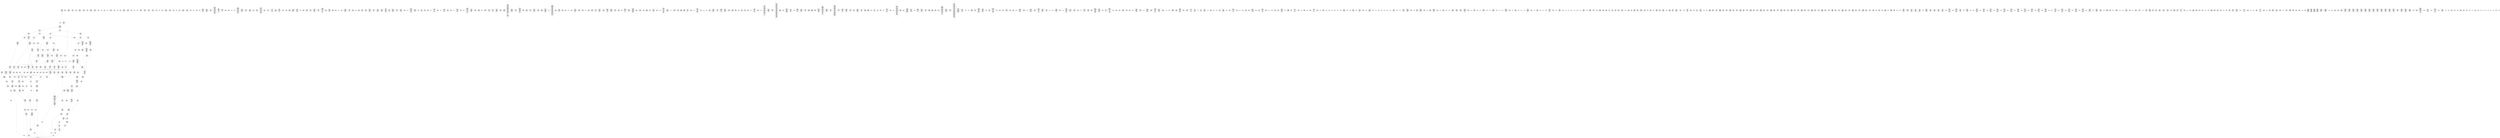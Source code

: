 /* Generated by GvGen v.1.0 (https://www.github.com/stricaud/gvgen) */

digraph G {
compound=true;
   node1 [label="[anywhere]"];
   node2 [label="# 0x0
PUSHX Data
PUSHX Data
MSTORE
CALLVALUE
ISZERO
PUSHX Data
JUMPI
"];
   node3 [label="# 0xc
PUSHX Data
REVERT
"];
   node4 [label="# 0x10
JUMPDEST
PUSHX LogicData
CALLDATASIZE
LT
PUSHX Data
JUMPI
"];
   node5 [label="# 0x1a
PUSHX Data
CALLDATALOAD
PUSHX BitData
SHR
PUSHX LogicData
GT
PUSHX Data
JUMPI
"];
   node6 [label="# 0x2b
PUSHX LogicData
GT
PUSHX Data
JUMPI
"];
   node7 [label="# 0x36
PUSHX LogicData
EQ
PUSHX Data
JUMPI
"];
   node8 [label="# 0x41
PUSHX LogicData
EQ
PUSHX Data
JUMPI
"];
   node9 [label="# 0x4c
PUSHX LogicData
EQ
PUSHX Data
JUMPI
"];
   node10 [label="# 0x57
PUSHX LogicData
EQ
PUSHX Data
JUMPI
"];
   node11 [label="# 0x62
PUSHX LogicData
EQ
PUSHX Data
JUMPI
"];
   node12 [label="# 0x6d
PUSHX Data
JUMP
"];
   node13 [label="# 0x71
JUMPDEST
PUSHX LogicData
EQ
PUSHX Data
JUMPI
"];
   node14 [label="# 0x7d
PUSHX LogicData
EQ
PUSHX Data
JUMPI
"];
   node15 [label="# 0x88
PUSHX LogicData
EQ
PUSHX Data
JUMPI
"];
   node16 [label="# 0x93
PUSHX LogicData
EQ
PUSHX Data
JUMPI
"];
   node17 [label="# 0x9e
PUSHX LogicData
EQ
PUSHX Data
JUMPI
"];
   node18 [label="# 0xa9
PUSHX Data
JUMP
"];
   node19 [label="# 0xad
JUMPDEST
PUSHX LogicData
GT
PUSHX Data
JUMPI
"];
   node20 [label="# 0xb9
PUSHX LogicData
EQ
PUSHX Data
JUMPI
"];
   node21 [label="# 0xc4
PUSHX LogicData
EQ
PUSHX Data
JUMPI
"];
   node22 [label="# 0xcf
PUSHX LogicData
EQ
PUSHX Data
JUMPI
"];
   node23 [label="# 0xda
PUSHX LogicData
EQ
PUSHX Data
JUMPI
"];
   node24 [label="# 0xe5
PUSHX LogicData
EQ
PUSHX Data
JUMPI
"];
   node25 [label="# 0xf0
PUSHX Data
JUMP
"];
   node26 [label="# 0xf4
JUMPDEST
PUSHX LogicData
EQ
PUSHX Data
JUMPI
"];
   node27 [label="# 0xff
PUSHX LogicData
EQ
PUSHX Data
JUMPI
"];
   node28 [label="# 0x10a
PUSHX LogicData
EQ
PUSHX Data
JUMPI
"];
   node29 [label="# 0x115
PUSHX LogicData
EQ
PUSHX Data
JUMPI
"];
   node30 [label="# 0x120
PUSHX LogicData
EQ
PUSHX Data
JUMPI
"];
   node31 [label="# 0x12b
JUMPDEST
PUSHX Data
REVERT
"];
   node32 [label="# 0x130
JUMPDEST
PUSHX Data
PUSHX ArithData
CALLDATASIZE
SUB
ADD
PUSHX Data
PUSHX Data
JUMP
"];
   node33 [label="# 0x145
JUMPDEST
PUSHX Data
JUMP
"];
   node34 [label="# 0x14a
JUMPDEST
PUSHX MemData
MLOAD
PUSHX Data
PUSHX Data
JUMP
"];
   node35 [label="# 0x157
JUMPDEST
PUSHX MemData
MLOAD
SUB
RETURN
"];
   node36 [label="# 0x160
JUMPDEST
PUSHX Data
PUSHX ArithData
CALLDATASIZE
SUB
ADD
PUSHX Data
PUSHX Data
JUMP
"];
   node37 [label="# 0x175
JUMPDEST
PUSHX Data
JUMP
"];
   node38 [label="# 0x17a
JUMPDEST
PUSHX MemData
MLOAD
PUSHX Data
PUSHX Data
JUMP
"];
   node39 [label="# 0x187
JUMPDEST
PUSHX MemData
MLOAD
SUB
RETURN
"];
   node40 [label="# 0x190
JUMPDEST
PUSHX Data
PUSHX ArithData
CALLDATASIZE
SUB
ADD
PUSHX Data
PUSHX Data
JUMP
"];
   node41 [label="# 0x1a5
JUMPDEST
PUSHX Data
JUMP
"];
   node42 [label="# 0x1aa
JUMPDEST
PUSHX MemData
MLOAD
PUSHX Data
PUSHX Data
JUMP
"];
   node43 [label="# 0x1b7
JUMPDEST
PUSHX MemData
MLOAD
SUB
RETURN
"];
   node44 [label="# 0x1c0
JUMPDEST
PUSHX Data
PUSHX ArithData
CALLDATASIZE
SUB
ADD
PUSHX Data
PUSHX Data
JUMP
"];
   node45 [label="# 0x1d5
JUMPDEST
PUSHX Data
JUMP
"];
   node46 [label="# 0x1da
JUMPDEST
STOP
"];
   node47 [label="# 0x1dc
JUMPDEST
PUSHX Data
PUSHX ArithData
CALLDATASIZE
SUB
ADD
PUSHX Data
PUSHX Data
JUMP
"];
   node48 [label="# 0x1f1
JUMPDEST
PUSHX Data
JUMP
"];
   node49 [label="# 0x1f6
JUMPDEST
STOP
"];
   node50 [label="# 0x1f8
JUMPDEST
PUSHX Data
PUSHX Data
JUMP
"];
   node51 [label="# 0x200
JUMPDEST
PUSHX MemData
MLOAD
PUSHX Data
PUSHX Data
JUMP
"];
   node52 [label="# 0x20d
JUMPDEST
PUSHX MemData
MLOAD
SUB
RETURN
"];
   node53 [label="# 0x216
JUMPDEST
PUSHX Data
PUSHX ArithData
CALLDATASIZE
SUB
ADD
PUSHX Data
PUSHX Data
JUMP
"];
   node54 [label="# 0x22b
JUMPDEST
PUSHX Data
JUMP
"];
   node55 [label="# 0x230
JUMPDEST
STOP
"];
   node56 [label="# 0x232
JUMPDEST
PUSHX Data
PUSHX ArithData
CALLDATASIZE
SUB
ADD
PUSHX Data
PUSHX Data
JUMP
"];
   node57 [label="# 0x247
JUMPDEST
PUSHX Data
JUMP
"];
   node58 [label="# 0x24c
JUMPDEST
PUSHX MemData
MLOAD
PUSHX Data
PUSHX Data
JUMP
"];
   node59 [label="# 0x259
JUMPDEST
PUSHX MemData
MLOAD
SUB
RETURN
"];
   node60 [label="# 0x262
JUMPDEST
PUSHX Data
PUSHX ArithData
CALLDATASIZE
SUB
ADD
PUSHX Data
PUSHX Data
JUMP
"];
   node61 [label="# 0x277
JUMPDEST
PUSHX Data
JUMP
"];
   node62 [label="# 0x27c
JUMPDEST
STOP
"];
   node63 [label="# 0x27e
JUMPDEST
PUSHX Data
PUSHX Data
JUMP
"];
   node64 [label="# 0x286
JUMPDEST
STOP
"];
   node65 [label="# 0x288
JUMPDEST
PUSHX Data
PUSHX Data
JUMP
"];
   node66 [label="# 0x290
JUMPDEST
PUSHX MemData
MLOAD
PUSHX Data
PUSHX Data
JUMP
"];
   node67 [label="# 0x29d
JUMPDEST
PUSHX MemData
MLOAD
SUB
RETURN
"];
   node68 [label="# 0x2a6
JUMPDEST
PUSHX Data
PUSHX Data
JUMP
"];
   node69 [label="# 0x2ae
JUMPDEST
PUSHX MemData
MLOAD
PUSHX Data
PUSHX Data
JUMP
"];
   node70 [label="# 0x2bb
JUMPDEST
PUSHX MemData
MLOAD
SUB
RETURN
"];
   node71 [label="# 0x2c4
JUMPDEST
PUSHX Data
PUSHX Data
JUMP
"];
   node72 [label="# 0x2cc
JUMPDEST
PUSHX MemData
MLOAD
PUSHX Data
PUSHX Data
JUMP
"];
   node73 [label="# 0x2d9
JUMPDEST
PUSHX MemData
MLOAD
SUB
RETURN
"];
   node74 [label="# 0x2e2
JUMPDEST
PUSHX Data
PUSHX Data
JUMP
"];
   node75 [label="# 0x2ea
JUMPDEST
PUSHX MemData
MLOAD
PUSHX Data
PUSHX Data
JUMP
"];
   node76 [label="# 0x2f7
JUMPDEST
PUSHX MemData
MLOAD
SUB
RETURN
"];
   node77 [label="# 0x300
JUMPDEST
PUSHX Data
PUSHX ArithData
CALLDATASIZE
SUB
ADD
PUSHX Data
PUSHX Data
JUMP
"];
   node78 [label="# 0x315
JUMPDEST
PUSHX Data
JUMP
"];
   node79 [label="# 0x31a
JUMPDEST
STOP
"];
   node80 [label="# 0x31c
JUMPDEST
PUSHX Data
PUSHX ArithData
CALLDATASIZE
SUB
ADD
PUSHX Data
PUSHX Data
JUMP
"];
   node81 [label="# 0x331
JUMPDEST
PUSHX Data
JUMP
"];
   node82 [label="# 0x336
JUMPDEST
PUSHX MemData
MLOAD
PUSHX Data
PUSHX Data
JUMP
"];
   node83 [label="# 0x343
JUMPDEST
PUSHX MemData
MLOAD
SUB
RETURN
"];
   node84 [label="# 0x34c
JUMPDEST
PUSHX Data
PUSHX ArithData
CALLDATASIZE
SUB
ADD
PUSHX Data
PUSHX Data
JUMP
"];
   node85 [label="# 0x361
JUMPDEST
PUSHX Data
JUMP
"];
   node86 [label="# 0x366
JUMPDEST
STOP
"];
   node87 [label="# 0x368
JUMPDEST
PUSHX Data
PUSHX ArithData
CALLDATASIZE
SUB
ADD
PUSHX Data
PUSHX Data
JUMP
"];
   node88 [label="# 0x37d
JUMPDEST
PUSHX Data
JUMP
"];
   node89 [label="# 0x382
JUMPDEST
PUSHX MemData
MLOAD
PUSHX Data
PUSHX Data
JUMP
"];
   node90 [label="# 0x38f
JUMPDEST
PUSHX MemData
MLOAD
SUB
RETURN
"];
   node91 [label="# 0x398
JUMPDEST
PUSHX Data
PUSHX ArithData
CALLDATASIZE
SUB
ADD
PUSHX Data
PUSHX Data
JUMP
"];
   node92 [label="# 0x3ad
JUMPDEST
PUSHX Data
JUMP
"];
   node93 [label="# 0x3b2
JUMPDEST
STOP
"];
   node94 [label="# 0x3b4
JUMPDEST
PUSHX Data
PUSHX ArithData
CALLDATASIZE
SUB
ADD
PUSHX Data
PUSHX Data
JUMP
"];
   node95 [label="# 0x3c9
JUMPDEST
PUSHX Data
JUMP
"];
   node96 [label="# 0x3ce
JUMPDEST
STOP
"];
   node97 [label="# 0x3d0
JUMPDEST
PUSHX BitData
PUSHX BitData
AND
PUSHX BitData
AND
EQ
ISZERO
PUSHX Data
JUMPI
"];
   node98 [label="# 0x407
PUSHX MemData
MLOAD
PUSHX Data
MSTORE
PUSHX ArithData
ADD
PUSHX Data
PUSHX Data
JUMP
"];
   node99 [label="# 0x438
JUMPDEST
PUSHX MemData
MLOAD
SUB
REVERT
"];
   node100 [label="# 0x441
JUMPDEST
PUSHX ArithData
MSTORE
PUSHX ArithData
ADD
MSTORE
PUSHX ArithData
ADD
PUSHX Data
SHA3
PUSHX ArithData
PUSHX BitData
AND
PUSHX BitData
AND
MSTORE
PUSHX ArithData
ADD
MSTORE
PUSHX ArithData
ADD
PUSHX Data
SHA3
SLOAD
JUMP
"];
   node101 [label="# 0x499
JUMPDEST
PUSHX Data
PUSHX BitData
PUSHX BitData
NOT
AND
PUSHX BitData
NOT
AND
EQ
PUSHX Data
JUMPI
"];
   node102 [label="# 0x502
PUSHX BitData
PUSHX BitData
NOT
AND
PUSHX BitData
NOT
AND
EQ
"];
   node103 [label="# 0x564
JUMPDEST
PUSHX Data
JUMPI
"];
   node104 [label="# 0x56a
PUSHX Data
PUSHX Data
JUMP
"];
   node105 [label="# 0x573
JUMPDEST
"];
   node106 [label="# 0x574
JUMPDEST
JUMP
"];
   node107 [label="# 0x57b
JUMPDEST
PUSHX Data
PUSHX Data
PUSHX ArithData
MSTORE
PUSHX ArithData
ADD
MSTORE
PUSHX ArithData
ADD
PUSHX Data
SHA3
PUSHX ArithData
SLOAD
PUSHX ArithData
EXP
DIV
PUSHX BitData
AND
PUSHX Data
JUMPI
"];
   node108 [label="# 0x5a3
PUSHX MemData
MLOAD
PUSHX Data
MSTORE
PUSHX ArithData
ADD
PUSHX Data
PUSHX Data
JUMP
"];
   node109 [label="# 0x5d4
JUMPDEST
PUSHX MemData
MLOAD
SUB
REVERT
"];
   node110 [label="# 0x5dd
JUMPDEST
PUSHX Data
PUSHX StorData
SLOAD
PUSHX Data
PUSHX Data
JUMP
"];
   node111 [label="# 0x5ec
JUMPDEST
GT
PUSHX Data
JUMPI
"];
   node112 [label="# 0x5f4
PUSHX StorData
SLOAD
PUSHX Data
PUSHX Data
JUMP
"];
   node113 [label="# 0x600
JUMPDEST
PUSHX ArithData
ADD
PUSHX ArithData
DIV
MUL
PUSHX ArithData
ADD
PUSHX MemData
MLOAD
ADD
PUSHX Data
MSTORE
MSTORE
PUSHX ArithData
ADD
SLOAD
PUSHX Data
PUSHX Data
JUMP
"];
   node114 [label="# 0x62c
JUMPDEST
ISZERO
PUSHX Data
JUMPI
"];
   node115 [label="# 0x633
PUSHX LogicData
LT
PUSHX Data
JUMPI
"];
   node116 [label="# 0x63b
PUSHX ArithData
SLOAD
DIV
MUL
MSTORE
PUSHX ArithData
ADD
PUSHX Data
JUMP
"];
   node117 [label="# 0x64e
JUMPDEST
ADD
PUSHX Data
MSTORE
PUSHX Data
PUSHX Data
SHA3
"];
   node118 [label="# 0x65c
JUMPDEST
SLOAD
MSTORE
PUSHX ArithData
ADD
PUSHX ArithData
ADD
GT
PUSHX Data
JUMPI
"];
   node119 [label="# 0x670
SUB
PUSHX BitData
AND
ADD
"];
   node120 [label="# 0x679
JUMPDEST
PUSHX Data
JUMP
"];
   node121 [label="# 0x683
JUMPDEST
PUSHX Data
PUSHX Data
PUSHX Data
JUMP
"];
   node122 [label="# 0x68e
JUMPDEST
PUSHX MemData
MLOAD
PUSHX ArithData
ADD
PUSHX Data
PUSHX Data
JUMP
"];
   node123 [label="# 0x69f
JUMPDEST
PUSHX MemData
MLOAD
PUSHX ArithData
SUB
SUB
MSTORE
PUSHX Data
MSTORE
"];
   node124 [label="# 0x6af
JUMPDEST
JUMP
"];
   node125 [label="# 0x6b6
JUMPDEST
PUSHX Data
PUSHX Data
JUMP
"];
   node126 [label="# 0x6be
JUMPDEST
PUSHX BitData
AND
PUSHX Data
PUSHX Data
JUMP
"];
   node127 [label="# 0x6dc
JUMPDEST
PUSHX BitData
AND
EQ
PUSHX Data
JUMPI
"];
   node128 [label="# 0x6f8
PUSHX MemData
MLOAD
PUSHX Data
MSTORE
PUSHX ArithData
ADD
PUSHX Data
PUSHX Data
JUMP
"];
   node129 [label="# 0x729
JUMPDEST
PUSHX MemData
MLOAD
SUB
REVERT
"];
   node130 [label="# 0x732
JUMPDEST
PUSHX StorData
PUSHX ArithData
PUSHX ArithData
EXP
SLOAD
PUSHX ArithData
MUL
NOT
AND
PUSHX BitData
AND
MUL
OR
SSTORE
JUMP
"];
   node131 [label="# 0x776
JUMPDEST
PUSHX Data
PUSHX Data
JUMP
"];
   node132 [label="# 0x77e
JUMPDEST
PUSHX BitData
AND
PUSHX BitData
AND
EQ
PUSHX Data
JUMPI
"];
   node133 [label="# 0x7b2
PUSHX Data
PUSHX Data
PUSHX Data
JUMP
"];
   node134 [label="# 0x7be
JUMPDEST
PUSHX Data
JUMP
"];
   node135 [label="# 0x7c3
JUMPDEST
"];
   node136 [label="# 0x7c4
JUMPDEST
PUSHX Data
JUMPI
"];
   node137 [label="# 0x7c9
PUSHX MemData
MLOAD
PUSHX Data
MSTORE
PUSHX ArithData
ADD
PUSHX Data
PUSHX Data
JUMP
"];
   node138 [label="# 0x7fa
JUMPDEST
PUSHX MemData
MLOAD
SUB
REVERT
"];
   node139 [label="# 0x803
JUMPDEST
PUSHX Data
PUSHX Data
JUMP
"];
   node140 [label="# 0x810
JUMPDEST
JUMP
"];
   node141 [label="# 0x817
JUMPDEST
PUSHX MemData
MLOAD
PUSHX ArithData
ADD
PUSHX Data
MSTORE
PUSHX Data
MSTORE
PUSHX ArithData
ADD
PUSHX Data
MSTORE
JUMP
"];
   node142 [label="# 0x850
JUMPDEST
PUSHX Data
PUSHX Data
JUMP
"];
   node143 [label="# 0x858
JUMPDEST
PUSHX BitData
AND
PUSHX Data
PUSHX Data
JUMP
"];
   node144 [label="# 0x876
JUMPDEST
PUSHX BitData
AND
EQ
PUSHX Data
JUMPI
"];
   node145 [label="# 0x892
PUSHX MemData
MLOAD
PUSHX Data
MSTORE
PUSHX ArithData
ADD
PUSHX Data
PUSHX Data
JUMP
"];
   node146 [label="# 0x8c3
JUMPDEST
PUSHX MemData
MLOAD
SUB
REVERT
"];
   node147 [label="# 0x8cc
JUMPDEST
PUSHX Data
MLOAD
PUSHX ArithData
ADD
PUSHX Data
PUSHX Data
JUMP
"];
   node148 [label="# 0x8e2
JUMPDEST
PUSHX Data
PUSHX MemData
MLOAD
PUSHX Data
PUSHX Data
JUMP
"];
   node149 [label="# 0x8f2
JUMPDEST
PUSHX MemData
MLOAD
SUB
SHA3
PUSHX Data
PUSHX MemData
MLOAD
PUSHX MemData
MLOAD
SUB
LOGX
JUMP
"];
   node150 [label="# 0x929
JUMPDEST
PUSHX Data
MLOAD
MLOAD
EQ
PUSHX Data
JUMPI
"];
   node151 [label="# 0x935
PUSHX MemData
MLOAD
PUSHX Data
MSTORE
PUSHX ArithData
ADD
PUSHX Data
PUSHX Data
JUMP
"];
   node152 [label="# 0x966
JUMPDEST
PUSHX MemData
MLOAD
SUB
REVERT
"];
   node153 [label="# 0x96f
JUMPDEST
PUSHX Data
MLOAD
PUSHX LogicData
GT
ISZERO
PUSHX Data
JUMPI
"];
   node154 [label="# 0x984
PUSHX Data
PUSHX Data
JUMP
"];
   node155 [label="# 0x98b
JUMPDEST
"];
   node156 [label="# 0x98c
JUMPDEST
PUSHX MemData
MLOAD
MSTORE
PUSHX ArithData
MUL
PUSHX ArithData
ADD
ADD
PUSHX Data
MSTORE
ISZERO
PUSHX Data
JUMPI
"];
   node157 [label="# 0x9a6
PUSHX ArithData
ADD
PUSHX ArithData
MUL
CALLDATASIZE
CALLDATACOPY
ADD
"];
   node158 [label="# 0x9ba
JUMPDEST
PUSHX Data
"];
   node159 [label="# 0x9c0
JUMPDEST
MLOAD
LT
ISZERO
PUSHX Data
JUMPI
"];
   node160 [label="# 0x9ca
PUSHX Data
MLOAD
LT
PUSHX Data
JUMPI
"];
   node161 [label="# 0x9d7
PUSHX Data
PUSHX Data
JUMP
"];
   node162 [label="# 0x9de
JUMPDEST
"];
   node163 [label="# 0x9df
JUMPDEST
PUSHX ArithData
MUL
PUSHX ArithData
ADD
ADD
MLOAD
MLOAD
LT
PUSHX Data
JUMPI
"];
   node164 [label="# 0x9f2
PUSHX Data
PUSHX Data
JUMP
"];
   node165 [label="# 0x9f9
JUMPDEST
"];
   node166 [label="# 0x9fa
JUMPDEST
PUSHX ArithData
MUL
PUSHX ArithData
ADD
ADD
MLOAD
PUSHX Data
JUMP
"];
   node167 [label="# 0xa07
JUMPDEST
MLOAD
LT
PUSHX Data
JUMPI
"];
   node168 [label="# 0xa12
PUSHX Data
PUSHX Data
JUMP
"];
   node169 [label="# 0xa19
JUMPDEST
"];
   node170 [label="# 0xa1a
JUMPDEST
PUSHX ArithData
MUL
PUSHX ArithData
ADD
ADD
MSTORE
PUSHX Data
PUSHX Data
JUMP
"];
   node171 [label="# 0xa30
JUMPDEST
PUSHX Data
JUMP
"];
   node172 [label="# 0xa37
JUMPDEST
JUMP
"];
   node173 [label="# 0xa42
JUMPDEST
PUSHX StorData
PUSHX ArithData
SLOAD
PUSHX ArithData
EXP
DIV
PUSHX BitData
AND
PUSHX BitData
AND
CALLER
PUSHX BitData
AND
EQ
PUSHX Data
JUMPI
"];
   node174 [label="# 0xa98
PUSHX MemData
MLOAD
PUSHX Data
MSTORE
PUSHX ArithData
ADD
PUSHX Data
PUSHX Data
JUMP
"];
   node175 [label="# 0xac9
JUMPDEST
PUSHX MemData
MLOAD
SUB
REVERT
"];
   node176 [label="# 0xad2
JUMPDEST
PUSHX Data
PUSHX Data
PUSHX Data
JUMP
"];
   node177 [label="# 0xade
JUMPDEST
JUMP
"];
   node178 [label="# 0xae2
JUMPDEST
PUSHX Data
PUSHX Data
JUMP
"];
   node179 [label="# 0xaea
JUMPDEST
PUSHX BitData
AND
PUSHX Data
PUSHX Data
JUMP
"];
   node180 [label="# 0xb08
JUMPDEST
PUSHX BitData
AND
EQ
PUSHX Data
JUMPI
"];
   node181 [label="# 0xb24
PUSHX MemData
MLOAD
PUSHX Data
MSTORE
PUSHX ArithData
ADD
PUSHX Data
PUSHX Data
JUMP
"];
   node182 [label="# 0xb55
JUMPDEST
PUSHX MemData
MLOAD
SUB
REVERT
"];
   node183 [label="# 0xb5e
JUMPDEST
PUSHX Data
PUSHX Data
PUSHX Data
JUMP
"];
   node184 [label="# 0xb68
JUMPDEST
JUMP
"];
   node185 [label="# 0xb6a
JUMPDEST
PUSHX MemData
MLOAD
PUSHX ArithData
ADD
PUSHX Data
MSTORE
PUSHX Data
MSTORE
PUSHX ArithData
ADD
PUSHX Data
MSTORE
JUMP
"];
   node186 [label="# 0xba3
JUMPDEST
PUSHX MemData
MLOAD
PUSHX ArithData
ADD
PUSHX Data
MSTORE
PUSHX Data
MSTORE
PUSHX ArithData
ADD
PUSHX Data
MSTORE
JUMP
"];
   node187 [label="# 0xbdc
JUMPDEST
PUSHX Data
PUSHX StorData
PUSHX ArithData
SLOAD
PUSHX ArithData
EXP
DIV
PUSHX BitData
AND
JUMP
"];
   node188 [label="# 0xc06
JUMPDEST
PUSHX MemData
MLOAD
PUSHX ArithData
ADD
PUSHX Data
MSTORE
PUSHX Data
MSTORE
PUSHX ArithData
ADD
PUSHX Data
MSTORE
JUMP
"];
   node189 [label="# 0xc3f
JUMPDEST
PUSHX BitData
AND
PUSHX Data
PUSHX Data
JUMP
"];
   node190 [label="# 0xc5e
JUMPDEST
PUSHX BitData
AND
EQ
ISZERO
PUSHX Data
JUMPI
"];
   node191 [label="# 0xc7b
PUSHX MemData
MLOAD
PUSHX Data
MSTORE
PUSHX ArithData
ADD
PUSHX Data
PUSHX Data
JUMP
"];
   node192 [label="# 0xcac
JUMPDEST
PUSHX MemData
MLOAD
SUB
REVERT
"];
   node193 [label="# 0xcb5
JUMPDEST
PUSHX Data
PUSHX Data
PUSHX Data
PUSHX Data
JUMP
"];
   node194 [label="# 0xcc2
JUMPDEST
PUSHX BitData
AND
PUSHX BitData
AND
MSTORE
PUSHX ArithData
ADD
MSTORE
PUSHX ArithData
ADD
PUSHX Data
SHA3
PUSHX ArithData
PUSHX BitData
AND
PUSHX BitData
AND
MSTORE
PUSHX ArithData
ADD
MSTORE
PUSHX ArithData
ADD
PUSHX Data
SHA3
PUSHX ArithData
PUSHX ArithData
EXP
SLOAD
PUSHX ArithData
MUL
NOT
AND
ISZERO
ISZERO
MUL
OR
SSTORE
PUSHX BitData
AND
PUSHX Data
PUSHX Data
JUMP
"];
   node195 [label="# 0xd6f
JUMPDEST
PUSHX BitData
AND
PUSHX Data
PUSHX MemData
MLOAD
PUSHX Data
PUSHX Data
JUMP
"];
   node196 [label="# 0xdb4
JUMPDEST
PUSHX MemData
MLOAD
SUB
LOGX
JUMP
"];
   node197 [label="# 0xdc0
JUMPDEST
PUSHX Data
PUSHX Data
MSTORE
PUSHX Data
MSTORE
PUSHX Data
PUSHX Data
SHA3
PUSHX ArithData
SLOAD
PUSHX ArithData
EXP
DIV
PUSHX BitData
AND
JUMP
"];
   node198 [label="# 0xde0
JUMPDEST
PUSHX Data
PUSHX Data
JUMP
"];
   node199 [label="# 0xde8
JUMPDEST
PUSHX BitData
AND
PUSHX Data
PUSHX Data
JUMP
"];
   node200 [label="# 0xe06
JUMPDEST
PUSHX BitData
AND
EQ
PUSHX Data
JUMPI
"];
   node201 [label="# 0xe22
PUSHX MemData
MLOAD
PUSHX Data
MSTORE
PUSHX ArithData
ADD
PUSHX Data
PUSHX Data
JUMP
"];
   node202 [label="# 0xe53
JUMPDEST
PUSHX MemData
MLOAD
SUB
REVERT
"];
   node203 [label="# 0xe5c
JUMPDEST
PUSHX Data
PUSHX Data
PUSHX Data
JUMP
"];
   node204 [label="# 0xe67
JUMPDEST
PUSHX MemData
MLOAD
PUSHX ArithData
ADD
PUSHX Data
MSTORE
PUSHX Data
MSTORE
PUSHX Data
JUMP
"];
   node205 [label="# 0xe7e
JUMPDEST
JUMP
"];
   node206 [label="# 0xe82
JUMPDEST
PUSHX Data
PUSHX Data
PUSHX ArithData
PUSHX BitData
AND
PUSHX BitData
AND
MSTORE
PUSHX ArithData
ADD
MSTORE
PUSHX ArithData
ADD
PUSHX Data
SHA3
PUSHX ArithData
PUSHX BitData
AND
PUSHX BitData
AND
MSTORE
PUSHX ArithData
ADD
MSTORE
PUSHX ArithData
ADD
PUSHX Data
SHA3
PUSHX ArithData
SLOAD
PUSHX ArithData
EXP
DIV
PUSHX BitData
AND
JUMP
"];
   node207 [label="# 0xf16
JUMPDEST
PUSHX Data
PUSHX Data
JUMP
"];
   node208 [label="# 0xf1e
JUMPDEST
PUSHX BitData
AND
PUSHX BitData
AND
EQ
PUSHX Data
JUMPI
"];
   node209 [label="# 0xf52
PUSHX Data
PUSHX Data
PUSHX Data
JUMP
"];
   node210 [label="# 0xf5e
JUMPDEST
PUSHX Data
JUMP
"];
   node211 [label="# 0xf63
JUMPDEST
"];
   node212 [label="# 0xf64
JUMPDEST
PUSHX Data
JUMPI
"];
   node213 [label="# 0xf69
PUSHX MemData
MLOAD
PUSHX Data
MSTORE
PUSHX ArithData
ADD
PUSHX Data
PUSHX Data
JUMP
"];
   node214 [label="# 0xf9a
JUMPDEST
PUSHX MemData
MLOAD
SUB
REVERT
"];
   node215 [label="# 0xfa3
JUMPDEST
PUSHX Data
PUSHX Data
JUMP
"];
   node216 [label="# 0xfb0
JUMPDEST
JUMP
"];
   node217 [label="# 0xfb7
JUMPDEST
PUSHX Data
PUSHX Data
JUMP
"];
   node218 [label="# 0xfbf
JUMPDEST
PUSHX BitData
AND
PUSHX Data
PUSHX Data
JUMP
"];
   node219 [label="# 0xfdd
JUMPDEST
PUSHX BitData
AND
EQ
PUSHX Data
JUMPI
"];
   node220 [label="# 0xff9
PUSHX MemData
MLOAD
PUSHX Data
MSTORE
PUSHX ArithData
ADD
PUSHX Data
PUSHX Data
JUMP
"];
   node221 [label="# 0x102a
JUMPDEST
PUSHX MemData
MLOAD
SUB
REVERT
"];
   node222 [label="# 0x1033
JUMPDEST
PUSHX BitData
PUSHX BitData
AND
PUSHX BitData
AND
EQ
ISZERO
PUSHX Data
JUMPI
"];
   node223 [label="# 0x1069
PUSHX MemData
MLOAD
PUSHX Data
MSTORE
PUSHX ArithData
ADD
PUSHX Data
PUSHX Data
JUMP
"];
   node224 [label="# 0x109a
JUMPDEST
PUSHX MemData
MLOAD
SUB
REVERT
"];
   node225 [label="# 0x10a3
JUMPDEST
PUSHX Data
PUSHX Data
JUMP
"];
   node226 [label="# 0x10ac
JUMPDEST
JUMP
"];
   node227 [label="# 0x10af
JUMPDEST
PUSHX Data
PUSHX BitData
PUSHX BitData
NOT
AND
PUSHX BitData
NOT
AND
EQ
JUMP
"];
   node228 [label="# 0x1119
JUMPDEST
PUSHX Data
PUSHX LogicData
EQ
ISZERO
PUSHX Data
JUMPI
"];
   node229 [label="# 0x1125
PUSHX MemData
MLOAD
PUSHX ArithData
ADD
PUSHX Data
MSTORE
PUSHX Data
MSTORE
PUSHX ArithData
ADD
PUSHX Data
MSTORE
PUSHX Data
JUMP
"];
   node230 [label="# 0x1161
JUMPDEST
PUSHX Data
PUSHX Data
"];
   node231 [label="# 0x1169
JUMPDEST
PUSHX LogicData
EQ
PUSHX Data
JUMPI
"];
   node232 [label="# 0x1172
PUSHX Data
PUSHX Data
JUMP
"];
   node233 [label="# 0x117c
JUMPDEST
PUSHX Data
PUSHX Data
PUSHX Data
JUMP
"];
   node234 [label="# 0x118c
JUMPDEST
PUSHX Data
JUMP
"];
   node235 [label="# 0x1193
JUMPDEST
PUSHX Data
PUSHX LogicData
GT
ISZERO
PUSHX Data
JUMPI
"];
   node236 [label="# 0x11a7
PUSHX Data
PUSHX Data
JUMP
"];
   node237 [label="# 0x11ae
JUMPDEST
"];
   node238 [label="# 0x11af
JUMPDEST
PUSHX MemData
MLOAD
MSTORE
PUSHX ArithData
ADD
PUSHX BitData
NOT
AND
PUSHX ArithData
ADD
ADD
PUSHX Data
MSTORE
ISZERO
PUSHX Data
JUMPI
"];
   node239 [label="# 0x11cd
PUSHX ArithData
ADD
PUSHX ArithData
MUL
CALLDATASIZE
CALLDATACOPY
ADD
"];
   node240 [label="# 0x11e1
JUMPDEST
"];
   node241 [label="# 0x11e5
JUMPDEST
PUSHX LogicData
EQ
PUSHX Data
JUMPI
"];
   node242 [label="# 0x11ee
PUSHX Data
PUSHX Data
PUSHX Data
JUMP
"];
   node243 [label="# 0x11fa
JUMPDEST
PUSHX Data
PUSHX Data
PUSHX Data
JUMP
"];
   node244 [label="# 0x1209
JUMPDEST
PUSHX Data
PUSHX Data
PUSHX Data
JUMP
"];
   node245 [label="# 0x1215
JUMPDEST
PUSHX BitData
SHL
MLOAD
LT
PUSHX Data
JUMPI
"];
   node246 [label="# 0x1223
PUSHX Data
PUSHX Data
JUMP
"];
   node247 [label="# 0x122a
JUMPDEST
"];
   node248 [label="# 0x122b
JUMPDEST
PUSHX ArithData
ADD
ADD
PUSHX BitData
NOT
AND
PUSHX BitData
BYTE
MSTORE8
PUSHX Data
PUSHX Data
PUSHX Data
JUMP
"];
   node249 [label="# 0x1267
JUMPDEST
PUSHX Data
JUMP
"];
   node250 [label="# 0x126e
JUMPDEST
"];
   node251 [label="# 0x1275
JUMPDEST
JUMP
"];
   node252 [label="# 0x127a
JUMPDEST
PUSHX Data
CALLER
JUMP
"];
   node253 [label="# 0x1282
JUMPDEST
MLOAD
MLOAD
EQ
PUSHX Data
JUMPI
"];
   node254 [label="# 0x128c
PUSHX MemData
MLOAD
PUSHX Data
MSTORE
PUSHX ArithData
ADD
PUSHX Data
PUSHX Data
JUMP
"];
   node255 [label="# 0x12bd
JUMPDEST
PUSHX MemData
MLOAD
SUB
REVERT
"];
   node256 [label="# 0x12c6
JUMPDEST
PUSHX BitData
PUSHX BitData
AND
PUSHX BitData
AND
EQ
ISZERO
PUSHX Data
JUMPI
"];
   node257 [label="# 0x12fc
PUSHX MemData
MLOAD
PUSHX Data
MSTORE
PUSHX ArithData
ADD
PUSHX Data
PUSHX Data
JUMP
"];
   node258 [label="# 0x132d
JUMPDEST
PUSHX MemData
MLOAD
SUB
REVERT
"];
   node259 [label="# 0x1336
JUMPDEST
PUSHX Data
PUSHX Data
PUSHX Data
JUMP
"];
   node260 [label="# 0x1340
JUMPDEST
PUSHX Data
PUSHX Data
JUMP
"];
   node261 [label="# 0x1350
JUMPDEST
PUSHX Data
"];
   node262 [label="# 0x1353
JUMPDEST
MLOAD
LT
ISZERO
PUSHX Data
JUMPI
"];
   node263 [label="# 0x135d
PUSHX Data
MLOAD
LT
PUSHX Data
JUMPI
"];
   node264 [label="# 0x1369
PUSHX Data
PUSHX Data
JUMP
"];
   node265 [label="# 0x1370
JUMPDEST
"];
   node266 [label="# 0x1371
JUMPDEST
PUSHX ArithData
MUL
PUSHX ArithData
ADD
ADD
MLOAD
PUSHX Data
MLOAD
LT
PUSHX Data
JUMPI
"];
   node267 [label="# 0x1388
PUSHX Data
PUSHX Data
JUMP
"];
   node268 [label="# 0x138f
JUMPDEST
"];
   node269 [label="# 0x1390
JUMPDEST
PUSHX ArithData
MUL
PUSHX ArithData
ADD
ADD
MLOAD
PUSHX Data
PUSHX ArithData
MSTORE
PUSHX ArithData
ADD
MSTORE
PUSHX ArithData
ADD
PUSHX Data
SHA3
PUSHX ArithData
PUSHX BitData
AND
PUSHX BitData
AND
MSTORE
PUSHX ArithData
ADD
MSTORE
PUSHX ArithData
ADD
PUSHX Data
SHA3
SLOAD
LT
ISZERO
PUSHX Data
JUMPI
"];
   node270 [label="# 0x13f7
PUSHX MemData
MLOAD
PUSHX Data
MSTORE
PUSHX ArithData
ADD
PUSHX Data
PUSHX Data
JUMP
"];
   node271 [label="# 0x1428
JUMPDEST
PUSHX MemData
MLOAD
SUB
REVERT
"];
   node272 [label="# 0x1431
JUMPDEST
SUB
PUSHX ArithData
MSTORE
PUSHX ArithData
ADD
MSTORE
PUSHX ArithData
ADD
PUSHX Data
SHA3
PUSHX ArithData
PUSHX BitData
AND
PUSHX BitData
AND
MSTORE
PUSHX ArithData
ADD
MSTORE
PUSHX ArithData
ADD
PUSHX Data
SHA3
SSTORE
PUSHX ArithData
MSTORE
PUSHX ArithData
ADD
MSTORE
PUSHX ArithData
ADD
PUSHX Data
SHA3
PUSHX ArithData
PUSHX BitData
AND
PUSHX BitData
AND
MSTORE
PUSHX ArithData
ADD
MSTORE
PUSHX ArithData
ADD
PUSHX Data
SHA3
PUSHX Data
SLOAD
PUSHX Data
PUSHX Data
JUMP
"];
   node273 [label="# 0x14e6
JUMPDEST
SSTORE
PUSHX Data
PUSHX Data
JUMP
"];
   node274 [label="# 0x14fa
JUMPDEST
PUSHX Data
JUMP
"];
   node275 [label="# 0x1501
JUMPDEST
PUSHX BitData
AND
PUSHX BitData
AND
PUSHX BitData
AND
PUSHX Data
PUSHX MemData
MLOAD
PUSHX Data
PUSHX Data
JUMP
"];
   node276 [label="# 0x1578
JUMPDEST
PUSHX MemData
MLOAD
SUB
LOGX
PUSHX Data
PUSHX Data
JUMP
"];
   node277 [label="# 0x158e
JUMPDEST
JUMP
"];
   node278 [label="# 0x1596
JUMPDEST
PUSHX BitData
PUSHX BitData
AND
PUSHX BitData
AND
EQ
ISZERO
PUSHX Data
JUMPI
"];
   node279 [label="# 0x15cc
PUSHX MemData
MLOAD
PUSHX Data
MSTORE
PUSHX ArithData
ADD
PUSHX Data
PUSHX Data
JUMP
"];
   node280 [label="# 0x15fd
JUMPDEST
PUSHX MemData
MLOAD
SUB
REVERT
"];
   node281 [label="# 0x1606
JUMPDEST
PUSHX Data
PUSHX Data
PUSHX Data
JUMP
"];
   node282 [label="# 0x1610
JUMPDEST
PUSHX Data
PUSHX Data
PUSHX Data
PUSHX Data
JUMP
"];
   node283 [label="# 0x1622
JUMPDEST
PUSHX Data
PUSHX Data
JUMP
"];
   node284 [label="# 0x162b
JUMPDEST
PUSHX MemData
MLOAD
PUSHX ArithData
ADD
PUSHX Data
MSTORE
PUSHX Data
MSTORE
PUSHX Data
JUMP
"];
   node285 [label="# 0x1640
JUMPDEST
PUSHX Data
PUSHX ArithData
MSTORE
PUSHX ArithData
ADD
MSTORE
PUSHX ArithData
ADD
PUSHX Data
SHA3
PUSHX ArithData
PUSHX BitData
AND
PUSHX BitData
AND
MSTORE
PUSHX ArithData
ADD
MSTORE
PUSHX ArithData
ADD
PUSHX Data
SHA3
SLOAD
LT
ISZERO
PUSHX Data
JUMPI
"];
   node286 [label="# 0x169d
PUSHX MemData
MLOAD
PUSHX Data
MSTORE
PUSHX ArithData
ADD
PUSHX Data
PUSHX Data
JUMP
"];
   node287 [label="# 0x16ce
JUMPDEST
PUSHX MemData
MLOAD
SUB
REVERT
"];
   node288 [label="# 0x16d7
JUMPDEST
SUB
PUSHX ArithData
MSTORE
PUSHX ArithData
ADD
MSTORE
PUSHX ArithData
ADD
PUSHX Data
SHA3
PUSHX ArithData
PUSHX BitData
AND
PUSHX BitData
AND
MSTORE
PUSHX ArithData
ADD
MSTORE
PUSHX ArithData
ADD
PUSHX Data
SHA3
SSTORE
PUSHX BitData
PUSHX BitData
AND
PUSHX BitData
AND
PUSHX BitData
AND
PUSHX Data
PUSHX MemData
MLOAD
PUSHX Data
PUSHX Data
JUMP
"];
   node289 [label="# 0x17a4
JUMPDEST
PUSHX MemData
MLOAD
SUB
LOGX
JUMP
"];
   node290 [label="# 0x17b3
JUMPDEST
PUSHX Data
PUSHX StorData
PUSHX ArithData
SLOAD
PUSHX ArithData
EXP
DIV
PUSHX BitData
AND
PUSHX StorData
PUSHX ArithData
PUSHX ArithData
EXP
SLOAD
PUSHX ArithData
MUL
NOT
AND
PUSHX BitData
AND
MUL
OR
SSTORE
PUSHX BitData
AND
PUSHX BitData
AND
PUSHX Data
PUSHX MemData
MLOAD
PUSHX MemData
MLOAD
SUB
LOGX
JUMP
"];
   node291 [label="# 0x1879
JUMPDEST
PUSHX BitData
PUSHX BitData
AND
PUSHX BitData
AND
EQ
ISZERO
PUSHX Data
JUMPI
"];
   node292 [label="# 0x18af
PUSHX MemData
MLOAD
PUSHX Data
MSTORE
PUSHX ArithData
ADD
PUSHX Data
PUSHX Data
JUMP
"];
   node293 [label="# 0x18e0
JUMPDEST
PUSHX MemData
MLOAD
SUB
REVERT
"];
   node294 [label="# 0x18e9
JUMPDEST
MLOAD
MLOAD
EQ
PUSHX Data
JUMPI
"];
   node295 [label="# 0x18f3
PUSHX MemData
MLOAD
PUSHX Data
MSTORE
PUSHX ArithData
ADD
PUSHX Data
PUSHX Data
JUMP
"];
   node296 [label="# 0x1924
JUMPDEST
PUSHX MemData
MLOAD
SUB
REVERT
"];
   node297 [label="# 0x192d
JUMPDEST
PUSHX Data
PUSHX Data
PUSHX Data
JUMP
"];
   node298 [label="# 0x1937
JUMPDEST
PUSHX Data
PUSHX Data
PUSHX Data
JUMP
"];
   node299 [label="# 0x1948
JUMPDEST
PUSHX Data
"];
   node300 [label="# 0x194b
JUMPDEST
MLOAD
LT
ISZERO
PUSHX Data
JUMPI
"];
   node301 [label="# 0x1955
MLOAD
LT
PUSHX Data
JUMPI
"];
   node302 [label="# 0x195f
PUSHX Data
PUSHX Data
JUMP
"];
   node303 [label="# 0x1966
JUMPDEST
"];
   node304 [label="# 0x1967
JUMPDEST
PUSHX ArithData
MUL
PUSHX ArithData
ADD
ADD
MLOAD
PUSHX Data
MLOAD
LT
PUSHX Data
JUMPI
"];
   node305 [label="# 0x197d
PUSHX Data
PUSHX Data
JUMP
"];
   node306 [label="# 0x1984
JUMPDEST
"];
   node307 [label="# 0x1985
JUMPDEST
PUSHX ArithData
MUL
PUSHX ArithData
ADD
ADD
MLOAD
MSTORE
PUSHX ArithData
ADD
MSTORE
PUSHX ArithData
ADD
PUSHX Data
SHA3
PUSHX ArithData
PUSHX BitData
AND
PUSHX BitData
AND
MSTORE
PUSHX ArithData
ADD
MSTORE
PUSHX ArithData
ADD
PUSHX Data
SHA3
PUSHX Data
SLOAD
PUSHX Data
PUSHX Data
JUMP
"];
   node308 [label="# 0x19e7
JUMPDEST
SSTORE
PUSHX Data
PUSHX Data
JUMP
"];
   node309 [label="# 0x19f9
JUMPDEST
PUSHX Data
JUMP
"];
   node310 [label="# 0x1a01
JUMPDEST
PUSHX BitData
AND
PUSHX BitData
PUSHX BitData
AND
PUSHX BitData
AND
PUSHX Data
PUSHX MemData
MLOAD
PUSHX Data
PUSHX Data
JUMP
"];
   node311 [label="# 0x1a79
JUMPDEST
PUSHX MemData
MLOAD
SUB
LOGX
PUSHX Data
PUSHX Data
PUSHX Data
JUMP
"];
   node312 [label="# 0x1a90
JUMPDEST
JUMP
"];
   node313 [label="# 0x1a97
JUMPDEST
PUSHX BitData
PUSHX BitData
AND
PUSHX BitData
AND
EQ
ISZERO
PUSHX Data
JUMPI
"];
   node314 [label="# 0x1acd
PUSHX MemData
MLOAD
PUSHX Data
MSTORE
PUSHX ArithData
ADD
PUSHX Data
PUSHX Data
JUMP
"];
   node315 [label="# 0x1afe
JUMPDEST
PUSHX MemData
MLOAD
SUB
REVERT
"];
   node316 [label="# 0x1b07
JUMPDEST
PUSHX Data
PUSHX Data
PUSHX Data
JUMP
"];
   node317 [label="# 0x1b11
JUMPDEST
PUSHX Data
PUSHX Data
PUSHX Data
JUMP
"];
   node318 [label="# 0x1b22
JUMPDEST
PUSHX Data
PUSHX Data
JUMP
"];
   node319 [label="# 0x1b2b
JUMPDEST
PUSHX Data
JUMP
"];
   node320 [label="# 0x1b31
JUMPDEST
PUSHX Data
PUSHX ArithData
MSTORE
PUSHX ArithData
ADD
MSTORE
PUSHX ArithData
ADD
PUSHX Data
SHA3
PUSHX ArithData
PUSHX BitData
AND
PUSHX BitData
AND
MSTORE
PUSHX ArithData
ADD
MSTORE
PUSHX ArithData
ADD
PUSHX Data
SHA3
SLOAD
LT
ISZERO
PUSHX Data
JUMPI
"];
   node321 [label="# 0x1b8e
PUSHX MemData
MLOAD
PUSHX Data
MSTORE
PUSHX ArithData
ADD
PUSHX Data
PUSHX Data
JUMP
"];
   node322 [label="# 0x1bbf
JUMPDEST
PUSHX MemData
MLOAD
SUB
REVERT
"];
   node323 [label="# 0x1bc8
JUMPDEST
SUB
PUSHX ArithData
MSTORE
PUSHX ArithData
ADD
MSTORE
PUSHX ArithData
ADD
PUSHX Data
SHA3
PUSHX ArithData
PUSHX BitData
AND
PUSHX BitData
AND
MSTORE
PUSHX ArithData
ADD
MSTORE
PUSHX ArithData
ADD
PUSHX Data
SHA3
SSTORE
PUSHX ArithData
MSTORE
PUSHX ArithData
ADD
MSTORE
PUSHX ArithData
ADD
PUSHX Data
SHA3
PUSHX ArithData
PUSHX BitData
AND
PUSHX BitData
AND
MSTORE
PUSHX ArithData
ADD
MSTORE
PUSHX ArithData
ADD
PUSHX Data
SHA3
PUSHX Data
SLOAD
PUSHX Data
PUSHX Data
JUMP
"];
   node324 [label="# 0x1c7d
JUMPDEST
SSTORE
PUSHX BitData
AND
PUSHX BitData
AND
PUSHX BitData
AND
PUSHX Data
PUSHX MemData
MLOAD
PUSHX Data
PUSHX Data
JUMP
"];
   node325 [label="# 0x1cfa
JUMPDEST
PUSHX MemData
MLOAD
SUB
LOGX
PUSHX Data
PUSHX Data
JUMP
"];
   node326 [label="# 0x1d10
JUMPDEST
JUMP
"];
   node327 [label="# 0x1d19
JUMPDEST
JUMP
"];
   node328 [label="# 0x1d21
JUMPDEST
PUSHX Data
PUSHX BitData
AND
PUSHX Data
JUMP
"];
   node329 [label="# 0x1d40
JUMPDEST
ISZERO
PUSHX Data
JUMPI
"];
   node330 [label="# 0x1d46
PUSHX BitData
AND
PUSHX BitData
PUSHX MemData
MLOAD
PUSHX BitData
AND
PUSHX BitData
SHL
MSTORE
PUSHX ArithData
ADD
PUSHX Data
PUSHX Data
JUMP
"];
   node331 [label="# 0x1d86
JUMPDEST
PUSHX Data
PUSHX MemData
MLOAD
SUB
PUSHX Data
EXTCODESIZE
ISZERO
ISZERO
PUSHX Data
JUMPI
"];
   node332 [label="# 0x1d9c
PUSHX Data
REVERT
"];
   node333 [label="# 0x1da0
JUMPDEST
GAS
CALL
ISZERO
PUSHX Data
JUMPI
"];
   node334 [label="# 0x1dae
PUSHX MemData
MLOAD
RETURNDATASIZE
PUSHX BitData
NOT
PUSHX ArithData
ADD
AND
ADD
PUSHX Data
MSTORE
ADD
PUSHX Data
PUSHX Data
JUMP
"];
   node335 [label="# 0x1dce
JUMPDEST
PUSHX Data
"];
   node336 [label="# 0x1dd1
JUMPDEST
PUSHX Data
JUMPI
"];
   node337 [label="# 0x1dd6
PUSHX Data
PUSHX Data
JUMP
"];
   node338 [label="# 0x1ddd
JUMPDEST
PUSHX LogicData
EQ
ISZERO
PUSHX Data
JUMPI
"];
   node339 [label="# 0x1dea
PUSHX Data
PUSHX Data
JUMP
"];
   node340 [label="# 0x1df2
JUMPDEST
PUSHX Data
JUMPI
"];
   node341 [label="# 0x1df8
PUSHX Data
JUMP
"];
   node342 [label="# 0x1dfd
JUMPDEST
PUSHX MemData
MLOAD
PUSHX Data
MSTORE
PUSHX ArithData
ADD
PUSHX Data
PUSHX Data
JUMP
"];
   node343 [label="# 0x1e31
JUMPDEST
PUSHX MemData
MLOAD
SUB
REVERT
"];
   node344 [label="# 0x1e3a
JUMPDEST
"];
   node345 [label="# 0x1e3c
JUMPDEST
PUSHX MemData
MLOAD
PUSHX Data
MSTORE
PUSHX ArithData
ADD
PUSHX Data
PUSHX Data
JUMP
"];
   node346 [label="# 0x1e6e
JUMPDEST
PUSHX MemData
MLOAD
SUB
REVERT
"];
   node347 [label="# 0x1e77
JUMPDEST
PUSHX BitData
PUSHX BitData
SHL
PUSHX BitData
NOT
AND
PUSHX BitData
NOT
AND
EQ
PUSHX Data
JUMPI
"];
   node348 [label="# 0x1ec4
PUSHX MemData
MLOAD
PUSHX Data
MSTORE
PUSHX ArithData
ADD
PUSHX Data
PUSHX Data
JUMP
"];
   node349 [label="# 0x1ef5
JUMPDEST
PUSHX MemData
MLOAD
SUB
REVERT
"];
   node350 [label="# 0x1efe
JUMPDEST
"];
   node351 [label="# 0x1f00
JUMPDEST
JUMP
"];
   node352 [label="# 0x1f08
JUMPDEST
PUSHX Data
PUSHX Data
PUSHX LogicData
PUSHX LogicData
GT
ISZERO
PUSHX Data
JUMPI
"];
   node353 [label="# 0x1f1f
PUSHX Data
PUSHX Data
JUMP
"];
   node354 [label="# 0x1f26
JUMPDEST
"];
   node355 [label="# 0x1f27
JUMPDEST
PUSHX MemData
MLOAD
MSTORE
PUSHX ArithData
MUL
PUSHX ArithData
ADD
ADD
PUSHX Data
MSTORE
ISZERO
PUSHX Data
JUMPI
"];
   node356 [label="# 0x1f41
PUSHX ArithData
ADD
PUSHX ArithData
MUL
CALLDATASIZE
CALLDATACOPY
ADD
"];
   node357 [label="# 0x1f55
JUMPDEST
PUSHX LogicData
MLOAD
LT
PUSHX Data
JUMPI
"];
   node358 [label="# 0x1f65
PUSHX Data
PUSHX Data
JUMP
"];
   node359 [label="# 0x1f6c
JUMPDEST
"];
   node360 [label="# 0x1f6d
JUMPDEST
PUSHX ArithData
MUL
PUSHX ArithData
ADD
ADD
MSTORE
JUMP
"];
   node361 [label="# 0x1f82
JUMPDEST
PUSHX Data
PUSHX BitData
AND
PUSHX Data
JUMP
"];
   node362 [label="# 0x1fa1
JUMPDEST
ISZERO
PUSHX Data
JUMPI
"];
   node363 [label="# 0x1fa7
PUSHX BitData
AND
PUSHX BitData
PUSHX MemData
MLOAD
PUSHX BitData
AND
PUSHX BitData
SHL
MSTORE
PUSHX ArithData
ADD
PUSHX Data
PUSHX Data
JUMP
"];
   node364 [label="# 0x1fe7
JUMPDEST
PUSHX Data
PUSHX MemData
MLOAD
SUB
PUSHX Data
EXTCODESIZE
ISZERO
ISZERO
PUSHX Data
JUMPI
"];
   node365 [label="# 0x1ffd
PUSHX Data
REVERT
"];
   node366 [label="# 0x2001
JUMPDEST
GAS
CALL
ISZERO
PUSHX Data
JUMPI
"];
   node367 [label="# 0x200f
PUSHX MemData
MLOAD
RETURNDATASIZE
PUSHX BitData
NOT
PUSHX ArithData
ADD
AND
ADD
PUSHX Data
MSTORE
ADD
PUSHX Data
PUSHX Data
JUMP
"];
   node368 [label="# 0x202f
JUMPDEST
PUSHX Data
"];
   node369 [label="# 0x2032
JUMPDEST
PUSHX Data
JUMPI
"];
   node370 [label="# 0x2037
PUSHX Data
PUSHX Data
JUMP
"];
   node371 [label="# 0x203e
JUMPDEST
PUSHX LogicData
EQ
ISZERO
PUSHX Data
JUMPI
"];
   node372 [label="# 0x204b
PUSHX Data
PUSHX Data
JUMP
"];
   node373 [label="# 0x2053
JUMPDEST
PUSHX Data
JUMPI
"];
   node374 [label="# 0x2059
PUSHX Data
JUMP
"];
   node375 [label="# 0x205e
JUMPDEST
PUSHX MemData
MLOAD
PUSHX Data
MSTORE
PUSHX ArithData
ADD
PUSHX Data
PUSHX Data
JUMP
"];
   node376 [label="# 0x2092
JUMPDEST
PUSHX MemData
MLOAD
SUB
REVERT
"];
   node377 [label="# 0x209b
JUMPDEST
"];
   node378 [label="# 0x209d
JUMPDEST
PUSHX MemData
MLOAD
PUSHX Data
MSTORE
PUSHX ArithData
ADD
PUSHX Data
PUSHX Data
JUMP
"];
   node379 [label="# 0x20cf
JUMPDEST
PUSHX MemData
MLOAD
SUB
REVERT
"];
   node380 [label="# 0x20d8
JUMPDEST
PUSHX BitData
PUSHX BitData
SHL
PUSHX BitData
NOT
AND
PUSHX BitData
NOT
AND
EQ
PUSHX Data
JUMPI
"];
   node381 [label="# 0x2125
PUSHX MemData
MLOAD
PUSHX Data
MSTORE
PUSHX ArithData
ADD
PUSHX Data
PUSHX Data
JUMP
"];
   node382 [label="# 0x2156
JUMPDEST
PUSHX MemData
MLOAD
SUB
REVERT
"];
   node383 [label="# 0x215f
JUMPDEST
"];
   node384 [label="# 0x2161
JUMPDEST
JUMP
"];
   node385 [label="# 0x2169
JUMPDEST
PUSHX Data
EXTCODESIZE
PUSHX LogicData
GT
JUMP
"];
   node386 [label="# 0x217c
JUMPDEST
SLOAD
PUSHX Data
PUSHX Data
JUMP
"];
   node387 [label="# 0x2188
JUMPDEST
PUSHX Data
MSTORE
PUSHX Data
PUSHX Data
SHA3
PUSHX ArithData
ADD
PUSHX Data
DIV
ADD
PUSHX Data
JUMPI
"];
   node388 [label="# 0x21a2
PUSHX Data
SSTORE
PUSHX Data
JUMP
"];
   node389 [label="# 0x21aa
JUMPDEST
PUSHX LogicData
LT
PUSHX Data
JUMPI
"];
   node390 [label="# 0x21b3
MLOAD
PUSHX BitData
NOT
AND
ADD
OR
SSTORE
PUSHX Data
JUMP
"];
   node391 [label="# 0x21c3
JUMPDEST
ADD
PUSHX ArithData
ADD
SSTORE
ISZERO
PUSHX Data
JUMPI
"];
   node392 [label="# 0x21d2
ADD
"];
   node393 [label="# 0x21d5
JUMPDEST
GT
ISZERO
PUSHX Data
JUMPI
"];
   node394 [label="# 0x21de
MLOAD
SSTORE
PUSHX ArithData
ADD
PUSHX ArithData
ADD
PUSHX Data
JUMP
"];
   node395 [label="# 0x21f0
JUMPDEST
"];
   node396 [label="# 0x21f1
JUMPDEST
PUSHX Data
PUSHX Data
JUMP
"];
   node397 [label="# 0x21fe
JUMPDEST
JUMP
"];
   node398 [label="# 0x2202
JUMPDEST
"];
   node399 [label="# 0x2203
JUMPDEST
GT
ISZERO
PUSHX Data
JUMPI
"];
   node400 [label="# 0x220c
PUSHX Data
PUSHX Data
SSTORE
PUSHX ArithData
ADD
PUSHX Data
JUMP
"];
   node401 [label="# 0x221b
JUMPDEST
JUMP
"];
   node402 [label="# 0x221f
JUMPDEST
PUSHX Data
PUSHX Data
PUSHX Data
PUSHX Data
JUMP
"];
   node403 [label="# 0x222d
JUMPDEST
PUSHX Data
JUMP
"];
   node404 [label="# 0x2232
JUMPDEST
MSTORE
PUSHX ArithData
ADD
PUSHX ArithData
MUL
ADD
GT
ISZERO
PUSHX Data
JUMPI
"];
   node405 [label="# 0x224d
PUSHX Data
PUSHX Data
JUMP
"];
   node406 [label="# 0x2254
JUMPDEST
"];
   node407 [label="# 0x2255
JUMPDEST
PUSHX Data
"];
   node408 [label="# 0x2258
JUMPDEST
LT
ISZERO
PUSHX Data
JUMPI
"];
   node409 [label="# 0x2261
PUSHX Data
PUSHX Data
JUMP
"];
   node410 [label="# 0x226b
JUMPDEST
MSTORE
PUSHX ArithData
ADD
PUSHX ArithData
ADD
PUSHX ArithData
ADD
PUSHX Data
JUMP
"];
   node411 [label="# 0x2285
JUMPDEST
JUMP
"];
   node412 [label="# 0x228f
JUMPDEST
PUSHX Data
PUSHX Data
PUSHX Data
PUSHX Data
JUMP
"];
   node413 [label="# 0x229d
JUMPDEST
PUSHX Data
JUMP
"];
   node414 [label="# 0x22a2
JUMPDEST
MSTORE
PUSHX ArithData
ADD
PUSHX ArithData
MUL
ADD
GT
ISZERO
PUSHX Data
JUMPI
"];
   node415 [label="# 0x22bd
PUSHX Data
PUSHX Data
JUMP
"];
   node416 [label="# 0x22c4
JUMPDEST
"];
   node417 [label="# 0x22c5
JUMPDEST
PUSHX Data
"];
   node418 [label="# 0x22c8
JUMPDEST
LT
ISZERO
PUSHX Data
JUMPI
"];
   node419 [label="# 0x22d1
PUSHX Data
PUSHX Data
JUMP
"];
   node420 [label="# 0x22db
JUMPDEST
MSTORE
PUSHX ArithData
ADD
PUSHX ArithData
ADD
PUSHX ArithData
ADD
PUSHX Data
JUMP
"];
   node421 [label="# 0x22f5
JUMPDEST
JUMP
"];
   node422 [label="# 0x22ff
JUMPDEST
PUSHX Data
PUSHX Data
PUSHX Data
PUSHX Data
JUMP
"];
   node423 [label="# 0x230d
JUMPDEST
PUSHX Data
JUMP
"];
   node424 [label="# 0x2312
JUMPDEST
MSTORE
PUSHX ArithData
ADD
ADD
GT
ISZERO
PUSHX Data
JUMPI
"];
   node425 [label="# 0x2326
PUSHX Data
PUSHX Data
JUMP
"];
   node426 [label="# 0x232d
JUMPDEST
"];
   node427 [label="# 0x232e
JUMPDEST
PUSHX Data
PUSHX Data
JUMP
"];
   node428 [label="# 0x2339
JUMPDEST
JUMP
"];
   node429 [label="# 0x2341
JUMPDEST
PUSHX Data
PUSHX Data
PUSHX Data
PUSHX Data
JUMP
"];
   node430 [label="# 0x234f
JUMPDEST
PUSHX Data
JUMP
"];
   node431 [label="# 0x2354
JUMPDEST
MSTORE
PUSHX ArithData
ADD
ADD
GT
ISZERO
PUSHX Data
JUMPI
"];
   node432 [label="# 0x2368
PUSHX Data
PUSHX Data
JUMP
"];
   node433 [label="# 0x236f
JUMPDEST
"];
   node434 [label="# 0x2370
JUMPDEST
PUSHX Data
PUSHX Data
JUMP
"];
   node435 [label="# 0x237b
JUMPDEST
JUMP
"];
   node436 [label="# 0x2383
JUMPDEST
PUSHX Data
CALLDATALOAD
PUSHX Data
PUSHX Data
JUMP
"];
   node437 [label="# 0x2392
JUMPDEST
JUMP
"];
   node438 [label="# 0x2398
JUMPDEST
PUSHX Data
PUSHX ArithData
ADD
SLT
PUSHX Data
JUMPI
"];
   node439 [label="# 0x23a5
PUSHX Data
PUSHX Data
JUMP
"];
   node440 [label="# 0x23ac
JUMPDEST
"];
   node441 [label="# 0x23ad
JUMPDEST
CALLDATALOAD
PUSHX Data
PUSHX ArithData
ADD
PUSHX Data
JUMP
"];
   node442 [label="# 0x23bd
JUMPDEST
JUMP
"];
   node443 [label="# 0x23c6
JUMPDEST
PUSHX Data
PUSHX ArithData
ADD
SLT
PUSHX Data
JUMPI
"];
   node444 [label="# 0x23d3
PUSHX Data
PUSHX Data
JUMP
"];
   node445 [label="# 0x23da
JUMPDEST
"];
   node446 [label="# 0x23db
JUMPDEST
CALLDATALOAD
PUSHX Data
PUSHX ArithData
ADD
PUSHX Data
JUMP
"];
   node447 [label="# 0x23eb
JUMPDEST
JUMP
"];
   node448 [label="# 0x23f4
JUMPDEST
PUSHX Data
CALLDATALOAD
PUSHX Data
PUSHX Data
JUMP
"];
   node449 [label="# 0x2403
JUMPDEST
JUMP
"];
   node450 [label="# 0x2409
JUMPDEST
PUSHX Data
CALLDATALOAD
PUSHX Data
PUSHX Data
JUMP
"];
   node451 [label="# 0x2418
JUMPDEST
JUMP
"];
   node452 [label="# 0x241e
JUMPDEST
PUSHX Data
MLOAD
PUSHX Data
PUSHX Data
JUMP
"];
   node453 [label="# 0x242d
JUMPDEST
JUMP
"];
   node454 [label="# 0x2433
JUMPDEST
PUSHX Data
PUSHX ArithData
ADD
SLT
PUSHX Data
JUMPI
"];
   node455 [label="# 0x2440
PUSHX Data
PUSHX Data
JUMP
"];
   node456 [label="# 0x2447
JUMPDEST
"];
   node457 [label="# 0x2448
JUMPDEST
CALLDATALOAD
PUSHX Data
PUSHX ArithData
ADD
PUSHX Data
JUMP
"];
   node458 [label="# 0x2458
JUMPDEST
JUMP
"];
   node459 [label="# 0x2461
JUMPDEST
PUSHX Data
PUSHX ArithData
ADD
SLT
PUSHX Data
JUMPI
"];
   node460 [label="# 0x246e
PUSHX Data
PUSHX Data
JUMP
"];
   node461 [label="# 0x2475
JUMPDEST
"];
   node462 [label="# 0x2476
JUMPDEST
CALLDATALOAD
PUSHX Data
PUSHX ArithData
ADD
PUSHX Data
JUMP
"];
   node463 [label="# 0x2486
JUMPDEST
JUMP
"];
   node464 [label="# 0x248f
JUMPDEST
PUSHX Data
CALLDATALOAD
PUSHX Data
PUSHX Data
JUMP
"];
   node465 [label="# 0x249e
JUMPDEST
JUMP
"];
   node466 [label="# 0x24a4
JUMPDEST
PUSHX Data
PUSHX LogicData
SUB
SLT
ISZERO
PUSHX Data
JUMPI
"];
   node467 [label="# 0x24b2
PUSHX Data
PUSHX Data
JUMP
"];
   node468 [label="# 0x24b9
JUMPDEST
"];
   node469 [label="# 0x24ba
JUMPDEST
PUSHX ArithData
PUSHX Data
ADD
PUSHX Data
JUMP
"];
   node470 [label="# 0x24c8
JUMPDEST
JUMP
"];
   node471 [label="# 0x24d1
JUMPDEST
PUSHX Data
PUSHX LogicData
SUB
SLT
ISZERO
PUSHX Data
JUMPI
"];
   node472 [label="# 0x24e0
PUSHX Data
PUSHX Data
JUMP
"];
   node473 [label="# 0x24e7
JUMPDEST
"];
   node474 [label="# 0x24e8
JUMPDEST
PUSHX ArithData
PUSHX Data
ADD
PUSHX Data
JUMP
"];
   node475 [label="# 0x24f6
JUMPDEST
PUSHX ArithData
PUSHX Data
ADD
PUSHX Data
JUMP
"];
   node476 [label="# 0x2507
JUMPDEST
JUMP
"];
   node477 [label="# 0x2511
JUMPDEST
PUSHX Data
PUSHX Data
PUSHX Data
PUSHX LogicData
SUB
SLT
ISZERO
PUSHX Data
JUMPI
"];
   node478 [label="# 0x2525
PUSHX Data
PUSHX Data
JUMP
"];
   node479 [label="# 0x252c
JUMPDEST
"];
   node480 [label="# 0x252d
JUMPDEST
PUSHX ArithData
PUSHX Data
ADD
PUSHX Data
JUMP
"];
   node481 [label="# 0x253b
JUMPDEST
PUSHX ArithData
PUSHX Data
ADD
PUSHX Data
JUMP
"];
   node482 [label="# 0x254c
JUMPDEST
PUSHX ArithData
ADD
CALLDATALOAD
PUSHX LogicData
GT
ISZERO
PUSHX Data
JUMPI
"];
   node483 [label="# 0x2565
PUSHX Data
PUSHX Data
JUMP
"];
   node484 [label="# 0x256c
JUMPDEST
"];
   node485 [label="# 0x256d
JUMPDEST
PUSHX Data
ADD
PUSHX Data
JUMP
"];
   node486 [label="# 0x2579
JUMPDEST
PUSHX ArithData
ADD
CALLDATALOAD
PUSHX LogicData
GT
ISZERO
PUSHX Data
JUMPI
"];
   node487 [label="# 0x2592
PUSHX Data
PUSHX Data
JUMP
"];
   node488 [label="# 0x2599
JUMPDEST
"];
   node489 [label="# 0x259a
JUMPDEST
PUSHX Data
ADD
PUSHX Data
JUMP
"];
   node490 [label="# 0x25a6
JUMPDEST
PUSHX ArithData
ADD
CALLDATALOAD
PUSHX LogicData
GT
ISZERO
PUSHX Data
JUMPI
"];
   node491 [label="# 0x25bf
PUSHX Data
PUSHX Data
JUMP
"];
   node492 [label="# 0x25c6
JUMPDEST
"];
   node493 [label="# 0x25c7
JUMPDEST
PUSHX Data
ADD
PUSHX Data
JUMP
"];
   node494 [label="# 0x25d3
JUMPDEST
JUMP
"];
   node495 [label="# 0x25e0
JUMPDEST
PUSHX Data
PUSHX Data
PUSHX Data
PUSHX LogicData
SUB
SLT
ISZERO
PUSHX Data
JUMPI
"];
   node496 [label="# 0x25f4
PUSHX Data
PUSHX Data
JUMP
"];
   node497 [label="# 0x25fb
JUMPDEST
"];
   node498 [label="# 0x25fc
JUMPDEST
PUSHX ArithData
PUSHX Data
ADD
PUSHX Data
JUMP
"];
   node499 [label="# 0x260a
JUMPDEST
PUSHX ArithData
PUSHX Data
ADD
PUSHX Data
JUMP
"];
   node500 [label="# 0x261b
JUMPDEST
PUSHX ArithData
PUSHX Data
ADD
PUSHX Data
JUMP
"];
   node501 [label="# 0x262c
JUMPDEST
PUSHX ArithData
PUSHX Data
ADD
PUSHX Data
JUMP
"];
   node502 [label="# 0x263d
JUMPDEST
PUSHX ArithData
ADD
CALLDATALOAD
PUSHX LogicData
GT
ISZERO
PUSHX Data
JUMPI
"];
   node503 [label="# 0x2656
PUSHX Data
PUSHX Data
JUMP
"];
   node504 [label="# 0x265d
JUMPDEST
"];
   node505 [label="# 0x265e
JUMPDEST
PUSHX Data
ADD
PUSHX Data
JUMP
"];
   node506 [label="# 0x266a
JUMPDEST
JUMP
"];
   node507 [label="# 0x2677
JUMPDEST
PUSHX Data
PUSHX LogicData
SUB
SLT
ISZERO
PUSHX Data
JUMPI
"];
   node508 [label="# 0x2686
PUSHX Data
PUSHX Data
JUMP
"];
   node509 [label="# 0x268d
JUMPDEST
"];
   node510 [label="# 0x268e
JUMPDEST
PUSHX ArithData
PUSHX Data
ADD
PUSHX Data
JUMP
"];
   node511 [label="# 0x269c
JUMPDEST
PUSHX ArithData
PUSHX Data
ADD
PUSHX Data
JUMP
"];
   node512 [label="# 0x26ad
JUMPDEST
JUMP
"];
   node513 [label="# 0x26b7
JUMPDEST
PUSHX Data
PUSHX LogicData
SUB
SLT
ISZERO
PUSHX Data
JUMPI
"];
   node514 [label="# 0x26c6
PUSHX Data
PUSHX Data
JUMP
"];
   node515 [label="# 0x26cd
JUMPDEST
"];
   node516 [label="# 0x26ce
JUMPDEST
PUSHX ArithData
PUSHX Data
ADD
PUSHX Data
JUMP
"];
   node517 [label="# 0x26dc
JUMPDEST
PUSHX ArithData
PUSHX Data
ADD
PUSHX Data
JUMP
"];
   node518 [label="# 0x26ed
JUMPDEST
JUMP
"];
   node519 [label="# 0x26f7
JUMPDEST
PUSHX Data
PUSHX LogicData
SUB
SLT
ISZERO
PUSHX Data
JUMPI
"];
   node520 [label="# 0x2706
PUSHX Data
PUSHX Data
JUMP
"];
   node521 [label="# 0x270d
JUMPDEST
"];
   node522 [label="# 0x270e
JUMPDEST
PUSHX ArithData
ADD
CALLDATALOAD
PUSHX LogicData
GT
ISZERO
PUSHX Data
JUMPI
"];
   node523 [label="# 0x2724
PUSHX Data
PUSHX Data
JUMP
"];
   node524 [label="# 0x272b
JUMPDEST
"];
   node525 [label="# 0x272c
JUMPDEST
PUSHX Data
ADD
PUSHX Data
JUMP
"];
   node526 [label="# 0x2738
JUMPDEST
PUSHX ArithData
ADD
CALLDATALOAD
PUSHX LogicData
GT
ISZERO
PUSHX Data
JUMPI
"];
   node527 [label="# 0x2751
PUSHX Data
PUSHX Data
JUMP
"];
   node528 [label="# 0x2758
JUMPDEST
"];
   node529 [label="# 0x2759
JUMPDEST
PUSHX Data
ADD
PUSHX Data
JUMP
"];
   node530 [label="# 0x2765
JUMPDEST
JUMP
"];
   node531 [label="# 0x276f
JUMPDEST
PUSHX Data
PUSHX LogicData
SUB
SLT
ISZERO
PUSHX Data
JUMPI
"];
   node532 [label="# 0x277e
PUSHX Data
PUSHX Data
JUMP
"];
   node533 [label="# 0x2785
JUMPDEST
"];
   node534 [label="# 0x2786
JUMPDEST
PUSHX ArithData
ADD
CALLDATALOAD
PUSHX LogicData
GT
ISZERO
PUSHX Data
JUMPI
"];
   node535 [label="# 0x279c
PUSHX Data
PUSHX Data
JUMP
"];
   node536 [label="# 0x27a3
JUMPDEST
"];
   node537 [label="# 0x27a4
JUMPDEST
PUSHX Data
ADD
PUSHX Data
JUMP
"];
   node538 [label="# 0x27b0
JUMPDEST
PUSHX ArithData
ADD
CALLDATALOAD
PUSHX LogicData
GT
ISZERO
PUSHX Data
JUMPI
"];
   node539 [label="# 0x27c9
PUSHX Data
PUSHX Data
JUMP
"];
   node540 [label="# 0x27d0
JUMPDEST
"];
   node541 [label="# 0x27d1
JUMPDEST
PUSHX Data
ADD
PUSHX Data
JUMP
"];
   node542 [label="# 0x27dd
JUMPDEST
JUMP
"];
   node543 [label="# 0x27e7
JUMPDEST
PUSHX Data
PUSHX LogicData
SUB
SLT
ISZERO
PUSHX Data
JUMPI
"];
   node544 [label="# 0x27f5
PUSHX Data
PUSHX Data
JUMP
"];
   node545 [label="# 0x27fc
JUMPDEST
"];
   node546 [label="# 0x27fd
JUMPDEST
PUSHX ArithData
PUSHX Data
ADD
PUSHX Data
JUMP
"];
   node547 [label="# 0x280b
JUMPDEST
JUMP
"];
   node548 [label="# 0x2814
JUMPDEST
PUSHX Data
PUSHX LogicData
SUB
SLT
ISZERO
PUSHX Data
JUMPI
"];
   node549 [label="# 0x2822
PUSHX Data
PUSHX Data
JUMP
"];
   node550 [label="# 0x2829
JUMPDEST
"];
   node551 [label="# 0x282a
JUMPDEST
PUSHX ArithData
PUSHX Data
ADD
PUSHX Data
JUMP
"];
   node552 [label="# 0x2838
JUMPDEST
JUMP
"];
   node553 [label="# 0x2841
JUMPDEST
PUSHX Data
PUSHX LogicData
SUB
SLT
ISZERO
PUSHX Data
JUMPI
"];
   node554 [label="# 0x284f
PUSHX Data
PUSHX Data
JUMP
"];
   node555 [label="# 0x2856
JUMPDEST
"];
   node556 [label="# 0x2857
JUMPDEST
PUSHX ArithData
ADD
CALLDATALOAD
PUSHX LogicData
GT
ISZERO
PUSHX Data
JUMPI
"];
   node557 [label="# 0x286d
PUSHX Data
PUSHX Data
JUMP
"];
   node558 [label="# 0x2874
JUMPDEST
"];
   node559 [label="# 0x2875
JUMPDEST
PUSHX Data
ADD
PUSHX Data
JUMP
"];
   node560 [label="# 0x2881
JUMPDEST
JUMP
"];
   node561 [label="# 0x288a
JUMPDEST
PUSHX Data
PUSHX LogicData
SUB
SLT
ISZERO
PUSHX Data
JUMPI
"];
   node562 [label="# 0x2898
PUSHX Data
PUSHX Data
JUMP
"];
   node563 [label="# 0x289f
JUMPDEST
"];
   node564 [label="# 0x28a0
JUMPDEST
PUSHX ArithData
PUSHX Data
ADD
PUSHX Data
JUMP
"];
   node565 [label="# 0x28ae
JUMPDEST
JUMP
"];
   node566 [label="# 0x28b7
JUMPDEST
PUSHX Data
PUSHX LogicData
SUB
SLT
ISZERO
PUSHX Data
JUMPI
"];
   node567 [label="# 0x28c6
PUSHX Data
PUSHX Data
JUMP
"];
   node568 [label="# 0x28cd
JUMPDEST
"];
   node569 [label="# 0x28ce
JUMPDEST
PUSHX ArithData
PUSHX Data
ADD
PUSHX Data
JUMP
"];
   node570 [label="# 0x28dc
JUMPDEST
PUSHX ArithData
PUSHX Data
ADD
PUSHX Data
JUMP
"];
   node571 [label="# 0x28ed
JUMPDEST
JUMP
"];
   node572 [label="# 0x28f7
JUMPDEST
PUSHX Data
PUSHX Data
PUSHX Data
JUMP
"];
   node573 [label="# 0x2903
JUMPDEST
PUSHX ArithData
ADD
JUMP
"];
   node574 [label="# 0x290f
JUMPDEST
PUSHX Data
PUSHX Data
JUMP
"];
   node575 [label="# 0x2918
JUMPDEST
MSTORE
JUMP
"];
   node576 [label="# 0x291e
JUMPDEST
PUSHX Data
PUSHX Data
PUSHX Data
JUMP
"];
   node577 [label="# 0x2929
JUMPDEST
PUSHX Data
PUSHX Data
JUMP
"];
   node578 [label="# 0x2933
JUMPDEST
PUSHX Data
PUSHX Data
JUMP
"];
   node579 [label="# 0x293e
JUMPDEST
PUSHX Data
"];
   node580 [label="# 0x2942
JUMPDEST
LT
ISZERO
PUSHX Data
JUMPI
"];
   node581 [label="# 0x294b
MLOAD
PUSHX Data
PUSHX Data
JUMP
"];
   node582 [label="# 0x2956
JUMPDEST
PUSHX Data
PUSHX Data
JUMP
"];
   node583 [label="# 0x2961
JUMPDEST
PUSHX ArithData
ADD
PUSHX Data
JUMP
"];
   node584 [label="# 0x296f
JUMPDEST
JUMP
"];
   node585 [label="# 0x297c
JUMPDEST
PUSHX Data
PUSHX Data
JUMP
"];
   node586 [label="# 0x2985
JUMPDEST
MSTORE
JUMP
"];
   node587 [label="# 0x298b
JUMPDEST
PUSHX Data
PUSHX Data
PUSHX Data
JUMP
"];
   node588 [label="# 0x2996
JUMPDEST
PUSHX Data
PUSHX Data
JUMP
"];
   node589 [label="# 0x29a0
JUMPDEST
PUSHX Data
PUSHX ArithData
ADD
PUSHX Data
JUMP
"];
   node590 [label="# 0x29b0
JUMPDEST
PUSHX Data
PUSHX Data
JUMP
"];
   node591 [label="# 0x29b9
JUMPDEST
ADD
JUMP
"];
   node592 [label="# 0x29c4
JUMPDEST
PUSHX Data
PUSHX Data
PUSHX Data
JUMP
"];
   node593 [label="# 0x29cf
JUMPDEST
PUSHX Data
PUSHX Data
JUMP
"];
   node594 [label="# 0x29d9
JUMPDEST
PUSHX Data
PUSHX ArithData
ADD
PUSHX Data
JUMP
"];
   node595 [label="# 0x29e9
JUMPDEST
PUSHX Data
PUSHX Data
JUMP
"];
   node596 [label="# 0x29f2
JUMPDEST
ADD
JUMP
"];
   node597 [label="# 0x29fd
JUMPDEST
PUSHX Data
PUSHX Data
PUSHX Data
JUMP
"];
   node598 [label="# 0x2a08
JUMPDEST
PUSHX Data
PUSHX Data
JUMP
"];
   node599 [label="# 0x2a12
JUMPDEST
PUSHX Data
PUSHX ArithData
ADD
PUSHX Data
JUMP
"];
   node600 [label="# 0x2a22
JUMPDEST
ADD
JUMP
"];
   node601 [label="# 0x2a2e
JUMPDEST
PUSHX Data
SLOAD
PUSHX Data
PUSHX Data
JUMP
"];
   node602 [label="# 0x2a3b
JUMPDEST
PUSHX Data
PUSHX Data
JUMP
"];
   node603 [label="# 0x2a45
JUMPDEST
PUSHX BitData
AND
PUSHX LogicData
EQ
PUSHX Data
JUMPI
"];
   node604 [label="# 0x2a54
PUSHX LogicData
EQ
PUSHX Data
JUMPI
"];
   node605 [label="# 0x2a5c
PUSHX Data
JUMP
"];
   node606 [label="# 0x2a60
JUMPDEST
PUSHX BitData
NOT
AND
MSTORE
ADD
PUSHX Data
JUMP
"];
   node607 [label="# 0x2a71
JUMPDEST
PUSHX Data
PUSHX Data
JUMP
"];
   node608 [label="# 0x2a7a
JUMPDEST
PUSHX Data
"];
   node609 [label="# 0x2a7d
JUMPDEST
LT
ISZERO
PUSHX Data
JUMPI
"];
   node610 [label="# 0x2a86
SLOAD
ADD
MSTORE
PUSHX ArithData
ADD
PUSHX ArithData
ADD
PUSHX Data
JUMP
"];
   node611 [label="# 0x2a9c
JUMPDEST
ADD
"];
   node612 [label="# 0x2aa4
JUMPDEST
JUMP
"];
   node613 [label="# 0x2aad
JUMPDEST
PUSHX Data
PUSHX Data
PUSHX Data
PUSHX Data
JUMP
"];
   node614 [label="# 0x2aba
JUMPDEST
PUSHX Data
PUSHX Data
JUMP
"];
   node615 [label="# 0x2ac5
JUMPDEST
PUSHX ArithData
ADD
JUMP
"];
   node616 [label="# 0x2ad0
JUMPDEST
PUSHX Data
PUSHX Data
PUSHX Data
PUSHX Data
JUMP
"];
   node617 [label="# 0x2add
JUMPDEST
PUSHX Data
PUSHX Data
JUMP
"];
   node618 [label="# 0x2ae8
JUMPDEST
PUSHX ArithData
ADD
JUMP
"];
   node619 [label="# 0x2af3
JUMPDEST
PUSHX Data
PUSHX Data
PUSHX Data
PUSHX Data
JUMP
"];
   node620 [label="# 0x2b00
JUMPDEST
PUSHX Data
PUSHX Data
JUMP
"];
   node621 [label="# 0x2b0b
JUMPDEST
PUSHX ArithData
ADD
JUMP
"];
   node622 [label="# 0x2b16
JUMPDEST
PUSHX Data
PUSHX Data
PUSHX Data
PUSHX Data
JUMP
"];
   node623 [label="# 0x2b23
JUMPDEST
PUSHX Data
PUSHX Data
JUMP
"];
   node624 [label="# 0x2b2e
JUMPDEST
PUSHX ArithData
ADD
JUMP
"];
   node625 [label="# 0x2b39
JUMPDEST
PUSHX Data
PUSHX Data
PUSHX Data
PUSHX Data
JUMP
"];
   node626 [label="# 0x2b46
JUMPDEST
PUSHX Data
PUSHX Data
JUMP
"];
   node627 [label="# 0x2b51
JUMPDEST
PUSHX ArithData
ADD
JUMP
"];
   node628 [label="# 0x2b5c
JUMPDEST
PUSHX Data
PUSHX Data
PUSHX Data
PUSHX Data
JUMP
"];
   node629 [label="# 0x2b69
JUMPDEST
PUSHX Data
PUSHX Data
JUMP
"];
   node630 [label="# 0x2b74
JUMPDEST
PUSHX ArithData
ADD
JUMP
"];
   node631 [label="# 0x2b7f
JUMPDEST
PUSHX Data
PUSHX Data
PUSHX Data
PUSHX Data
JUMP
"];
   node632 [label="# 0x2b8c
JUMPDEST
PUSHX Data
PUSHX Data
JUMP
"];
   node633 [label="# 0x2b97
JUMPDEST
PUSHX ArithData
ADD
JUMP
"];
   node634 [label="# 0x2ba2
JUMPDEST
PUSHX Data
PUSHX Data
PUSHX Data
PUSHX Data
JUMP
"];
   node635 [label="# 0x2baf
JUMPDEST
PUSHX Data
PUSHX Data
JUMP
"];
   node636 [label="# 0x2bba
JUMPDEST
PUSHX ArithData
ADD
JUMP
"];
   node637 [label="# 0x2bc5
JUMPDEST
PUSHX Data
PUSHX Data
PUSHX Data
PUSHX Data
JUMP
"];
   node638 [label="# 0x2bd2
JUMPDEST
PUSHX Data
PUSHX Data
JUMP
"];
   node639 [label="# 0x2bdd
JUMPDEST
PUSHX ArithData
ADD
JUMP
"];
   node640 [label="# 0x2be8
JUMPDEST
PUSHX Data
PUSHX Data
PUSHX Data
PUSHX Data
JUMP
"];
   node641 [label="# 0x2bf5
JUMPDEST
PUSHX Data
PUSHX Data
JUMP
"];
   node642 [label="# 0x2c00
JUMPDEST
PUSHX ArithData
ADD
JUMP
"];
   node643 [label="# 0x2c0b
JUMPDEST
PUSHX Data
PUSHX Data
PUSHX Data
PUSHX Data
JUMP
"];
   node644 [label="# 0x2c18
JUMPDEST
PUSHX Data
PUSHX Data
JUMP
"];
   node645 [label="# 0x2c23
JUMPDEST
PUSHX ArithData
ADD
JUMP
"];
   node646 [label="# 0x2c2e
JUMPDEST
PUSHX Data
PUSHX Data
PUSHX Data
PUSHX Data
JUMP
"];
   node647 [label="# 0x2c3b
JUMPDEST
PUSHX Data
PUSHX Data
JUMP
"];
   node648 [label="# 0x2c46
JUMPDEST
PUSHX ArithData
ADD
JUMP
"];
   node649 [label="# 0x2c51
JUMPDEST
PUSHX Data
PUSHX Data
PUSHX Data
PUSHX Data
JUMP
"];
   node650 [label="# 0x2c5e
JUMPDEST
PUSHX Data
PUSHX Data
JUMP
"];
   node651 [label="# 0x2c69
JUMPDEST
PUSHX ArithData
ADD
JUMP
"];
   node652 [label="# 0x2c74
JUMPDEST
PUSHX Data
PUSHX Data
PUSHX Data
PUSHX Data
JUMP
"];
   node653 [label="# 0x2c81
JUMPDEST
PUSHX Data
PUSHX Data
JUMP
"];
   node654 [label="# 0x2c8c
JUMPDEST
PUSHX ArithData
ADD
JUMP
"];
   node655 [label="# 0x2c97
JUMPDEST
PUSHX Data
PUSHX Data
PUSHX Data
PUSHX Data
JUMP
"];
   node656 [label="# 0x2ca4
JUMPDEST
PUSHX Data
PUSHX Data
JUMP
"];
   node657 [label="# 0x2caf
JUMPDEST
PUSHX ArithData
ADD
JUMP
"];
   node658 [label="# 0x2cba
JUMPDEST
PUSHX Data
PUSHX Data
PUSHX Data
PUSHX Data
JUMP
"];
   node659 [label="# 0x2cc7
JUMPDEST
PUSHX Data
PUSHX Data
JUMP
"];
   node660 [label="# 0x2cd2
JUMPDEST
PUSHX ArithData
ADD
JUMP
"];
   node661 [label="# 0x2cdd
JUMPDEST
PUSHX Data
PUSHX Data
PUSHX Data
PUSHX Data
JUMP
"];
   node662 [label="# 0x2cea
JUMPDEST
PUSHX Data
PUSHX Data
JUMP
"];
   node663 [label="# 0x2cf5
JUMPDEST
PUSHX ArithData
ADD
JUMP
"];
   node664 [label="# 0x2d00
JUMPDEST
PUSHX Data
PUSHX Data
JUMP
"];
   node665 [label="# 0x2d09
JUMPDEST
MSTORE
JUMP
"];
   node666 [label="# 0x2d0f
JUMPDEST
PUSHX Data
PUSHX Data
JUMP
"];
   node667 [label="# 0x2d18
JUMPDEST
MSTORE
JUMP
"];
   node668 [label="# 0x2d1e
JUMPDEST
PUSHX Data
PUSHX Data
PUSHX Data
JUMP
"];
   node669 [label="# 0x2d2a
JUMPDEST
JUMP
"];
   node670 [label="# 0x2d35
JUMPDEST
PUSHX Data
PUSHX Data
PUSHX Data
JUMP
"];
   node671 [label="# 0x2d41
JUMPDEST
PUSHX Data
PUSHX Data
JUMP
"];
   node672 [label="# 0x2d4d
JUMPDEST
JUMP
"];
   node673 [label="# 0x2d59
JUMPDEST
PUSHX Data
PUSHX ArithData
ADD
PUSHX Data
PUSHX ArithData
ADD
PUSHX Data
JUMP
"];
   node674 [label="# 0x2d6e
JUMPDEST
JUMP
"];
   node675 [label="# 0x2d74
JUMPDEST
PUSHX Data
PUSHX ArithData
ADD
PUSHX Data
PUSHX ArithData
ADD
PUSHX Data
JUMP
"];
   node676 [label="# 0x2d89
JUMPDEST
PUSHX Data
PUSHX ArithData
ADD
PUSHX Data
JUMP
"];
   node677 [label="# 0x2d96
JUMPDEST
SUB
PUSHX ArithData
ADD
MSTORE
PUSHX Data
PUSHX Data
JUMP
"];
   node678 [label="# 0x2da8
JUMPDEST
SUB
PUSHX ArithData
ADD
MSTORE
PUSHX Data
PUSHX Data
JUMP
"];
   node679 [label="# 0x2dbc
JUMPDEST
SUB
PUSHX ArithData
ADD
MSTORE
PUSHX Data
PUSHX Data
JUMP
"];
   node680 [label="# 0x2dd0
JUMPDEST
JUMP
"];
   node681 [label="# 0x2ddc
JUMPDEST
PUSHX Data
PUSHX ArithData
ADD
PUSHX Data
PUSHX ArithData
ADD
PUSHX Data
JUMP
"];
   node682 [label="# 0x2df1
JUMPDEST
PUSHX Data
PUSHX ArithData
ADD
PUSHX Data
JUMP
"];
   node683 [label="# 0x2dfe
JUMPDEST
PUSHX Data
PUSHX ArithData
ADD
PUSHX Data
JUMP
"];
   node684 [label="# 0x2e0b
JUMPDEST
PUSHX Data
PUSHX ArithData
ADD
PUSHX Data
JUMP
"];
   node685 [label="# 0x2e18
JUMPDEST
SUB
PUSHX ArithData
ADD
MSTORE
PUSHX Data
PUSHX Data
JUMP
"];
   node686 [label="# 0x2e2a
JUMPDEST
JUMP
"];
   node687 [label="# 0x2e36
JUMPDEST
PUSHX Data
PUSHX ArithData
ADD
SUB
PUSHX ArithData
ADD
MSTORE
PUSHX Data
PUSHX Data
JUMP
"];
   node688 [label="# 0x2e50
JUMPDEST
JUMP
"];
   node689 [label="# 0x2e58
JUMPDEST
PUSHX Data
PUSHX ArithData
ADD
SUB
PUSHX ArithData
ADD
MSTORE
PUSHX Data
PUSHX Data
JUMP
"];
   node690 [label="# 0x2e72
JUMPDEST
SUB
PUSHX ArithData
ADD
MSTORE
PUSHX Data
PUSHX Data
JUMP
"];
   node691 [label="# 0x2e86
JUMPDEST
JUMP
"];
   node692 [label="# 0x2e8f
JUMPDEST
PUSHX Data
PUSHX ArithData
ADD
PUSHX Data
PUSHX ArithData
ADD
PUSHX Data
JUMP
"];
   node693 [label="# 0x2ea4
JUMPDEST
JUMP
"];
   node694 [label="# 0x2eaa
JUMPDEST
PUSHX Data
PUSHX ArithData
ADD
SUB
PUSHX ArithData
ADD
MSTORE
PUSHX Data
PUSHX Data
JUMP
"];
   node695 [label="# 0x2ec4
JUMPDEST
JUMP
"];
   node696 [label="# 0x2ecc
JUMPDEST
PUSHX Data
PUSHX ArithData
ADD
SUB
PUSHX ArithData
ADD
MSTORE
PUSHX Data
PUSHX Data
JUMP
"];
   node697 [label="# 0x2ee5
JUMPDEST
JUMP
"];
   node698 [label="# 0x2eec
JUMPDEST
PUSHX Data
PUSHX ArithData
ADD
SUB
PUSHX ArithData
ADD
MSTORE
PUSHX Data
PUSHX Data
JUMP
"];
   node699 [label="# 0x2f05
JUMPDEST
JUMP
"];
   node700 [label="# 0x2f0c
JUMPDEST
PUSHX Data
PUSHX ArithData
ADD
SUB
PUSHX ArithData
ADD
MSTORE
PUSHX Data
PUSHX Data
JUMP
"];
   node701 [label="# 0x2f25
JUMPDEST
JUMP
"];
   node702 [label="# 0x2f2c
JUMPDEST
PUSHX Data
PUSHX ArithData
ADD
SUB
PUSHX ArithData
ADD
MSTORE
PUSHX Data
PUSHX Data
JUMP
"];
   node703 [label="# 0x2f45
JUMPDEST
JUMP
"];
   node704 [label="# 0x2f4c
JUMPDEST
PUSHX Data
PUSHX ArithData
ADD
SUB
PUSHX ArithData
ADD
MSTORE
PUSHX Data
PUSHX Data
JUMP
"];
   node705 [label="# 0x2f65
JUMPDEST
JUMP
"];
   node706 [label="# 0x2f6c
JUMPDEST
PUSHX Data
PUSHX ArithData
ADD
SUB
PUSHX ArithData
ADD
MSTORE
PUSHX Data
PUSHX Data
JUMP
"];
   node707 [label="# 0x2f85
JUMPDEST
JUMP
"];
   node708 [label="# 0x2f8c
JUMPDEST
PUSHX Data
PUSHX ArithData
ADD
SUB
PUSHX ArithData
ADD
MSTORE
PUSHX Data
PUSHX Data
JUMP
"];
   node709 [label="# 0x2fa5
JUMPDEST
JUMP
"];
   node710 [label="# 0x2fac
JUMPDEST
PUSHX Data
PUSHX ArithData
ADD
SUB
PUSHX ArithData
ADD
MSTORE
PUSHX Data
PUSHX Data
JUMP
"];
   node711 [label="# 0x2fc5
JUMPDEST
JUMP
"];
   node712 [label="# 0x2fcc
JUMPDEST
PUSHX Data
PUSHX ArithData
ADD
SUB
PUSHX ArithData
ADD
MSTORE
PUSHX Data
PUSHX Data
JUMP
"];
   node713 [label="# 0x2fe5
JUMPDEST
JUMP
"];
   node714 [label="# 0x2fec
JUMPDEST
PUSHX Data
PUSHX ArithData
ADD
SUB
PUSHX ArithData
ADD
MSTORE
PUSHX Data
PUSHX Data
JUMP
"];
   node715 [label="# 0x3005
JUMPDEST
JUMP
"];
   node716 [label="# 0x300c
JUMPDEST
PUSHX Data
PUSHX ArithData
ADD
SUB
PUSHX ArithData
ADD
MSTORE
PUSHX Data
PUSHX Data
JUMP
"];
   node717 [label="# 0x3025
JUMPDEST
JUMP
"];
   node718 [label="# 0x302c
JUMPDEST
PUSHX Data
PUSHX ArithData
ADD
SUB
PUSHX ArithData
ADD
MSTORE
PUSHX Data
PUSHX Data
JUMP
"];
   node719 [label="# 0x3045
JUMPDEST
JUMP
"];
   node720 [label="# 0x304c
JUMPDEST
PUSHX Data
PUSHX ArithData
ADD
SUB
PUSHX ArithData
ADD
MSTORE
PUSHX Data
PUSHX Data
JUMP
"];
   node721 [label="# 0x3065
JUMPDEST
JUMP
"];
   node722 [label="# 0x306c
JUMPDEST
PUSHX Data
PUSHX ArithData
ADD
SUB
PUSHX ArithData
ADD
MSTORE
PUSHX Data
PUSHX Data
JUMP
"];
   node723 [label="# 0x3085
JUMPDEST
JUMP
"];
   node724 [label="# 0x308c
JUMPDEST
PUSHX Data
PUSHX ArithData
ADD
SUB
PUSHX ArithData
ADD
MSTORE
PUSHX Data
PUSHX Data
JUMP
"];
   node725 [label="# 0x30a5
JUMPDEST
JUMP
"];
   node726 [label="# 0x30ac
JUMPDEST
PUSHX Data
PUSHX ArithData
ADD
SUB
PUSHX ArithData
ADD
MSTORE
PUSHX Data
PUSHX Data
JUMP
"];
   node727 [label="# 0x30c5
JUMPDEST
JUMP
"];
   node728 [label="# 0x30cc
JUMPDEST
PUSHX Data
PUSHX ArithData
ADD
SUB
PUSHX ArithData
ADD
MSTORE
PUSHX Data
PUSHX Data
JUMP
"];
   node729 [label="# 0x30e5
JUMPDEST
JUMP
"];
   node730 [label="# 0x30ec
JUMPDEST
PUSHX Data
PUSHX ArithData
ADD
PUSHX Data
PUSHX ArithData
ADD
PUSHX Data
JUMP
"];
   node731 [label="# 0x3101
JUMPDEST
JUMP
"];
   node732 [label="# 0x3107
JUMPDEST
PUSHX Data
PUSHX ArithData
ADD
PUSHX Data
PUSHX ArithData
ADD
PUSHX Data
JUMP
"];
   node733 [label="# 0x311c
JUMPDEST
PUSHX Data
PUSHX ArithData
ADD
PUSHX Data
JUMP
"];
   node734 [label="# 0x3129
JUMPDEST
JUMP
"];
   node735 [label="# 0x3130
JUMPDEST
PUSHX Data
PUSHX Data
PUSHX Data
JUMP
"];
   node736 [label="# 0x313a
JUMPDEST
PUSHX Data
PUSHX Data
JUMP
"];
   node737 [label="# 0x3146
JUMPDEST
JUMP
"];
   node738 [label="# 0x314b
JUMPDEST
PUSHX Data
PUSHX MemData
MLOAD
JUMP
"];
   node739 [label="# 0x3155
JUMPDEST
PUSHX Data
PUSHX LogicData
GT
ISZERO
PUSHX Data
JUMPI
"];
   node740 [label="# 0x3168
PUSHX Data
PUSHX Data
JUMP
"];
   node741 [label="# 0x316f
JUMPDEST
"];
   node742 [label="# 0x3170
JUMPDEST
PUSHX ArithData
MUL
PUSHX ArithData
ADD
JUMP
"];
   node743 [label="# 0x3181
JUMPDEST
PUSHX Data
PUSHX LogicData
GT
ISZERO
PUSHX Data
JUMPI
"];
   node744 [label="# 0x3194
PUSHX Data
PUSHX Data
JUMP
"];
   node745 [label="# 0x319b
JUMPDEST
"];
   node746 [label="# 0x319c
JUMPDEST
PUSHX ArithData
MUL
PUSHX ArithData
ADD
JUMP
"];
   node747 [label="# 0x31ad
JUMPDEST
PUSHX Data
PUSHX LogicData
GT
ISZERO
PUSHX Data
JUMPI
"];
   node748 [label="# 0x31c0
PUSHX Data
PUSHX Data
JUMP
"];
   node749 [label="# 0x31c7
JUMPDEST
"];
   node750 [label="# 0x31c8
JUMPDEST
PUSHX Data
PUSHX Data
JUMP
"];
   node751 [label="# 0x31d1
JUMPDEST
PUSHX ArithData
ADD
JUMP
"];
   node752 [label="# 0x31de
JUMPDEST
PUSHX Data
PUSHX LogicData
GT
ISZERO
PUSHX Data
JUMPI
"];
   node753 [label="# 0x31f1
PUSHX Data
PUSHX Data
JUMP
"];
   node754 [label="# 0x31f8
JUMPDEST
"];
   node755 [label="# 0x31f9
JUMPDEST
PUSHX Data
PUSHX Data
JUMP
"];
   node756 [label="# 0x3202
JUMPDEST
PUSHX ArithData
ADD
JUMP
"];
   node757 [label="# 0x320f
JUMPDEST
PUSHX Data
PUSHX ArithData
ADD
JUMP
"];
   node758 [label="# 0x321f
JUMPDEST
PUSHX Data
PUSHX Data
MSTORE
PUSHX Data
PUSHX Data
SHA3
JUMP
"];
   node759 [label="# 0x3234
JUMPDEST
PUSHX Data
MLOAD
JUMP
"];
   node760 [label="# 0x323f
JUMPDEST
PUSHX Data
MLOAD
JUMP
"];
   node761 [label="# 0x324a
JUMPDEST
PUSHX Data
MLOAD
JUMP
"];
   node762 [label="# 0x3255
JUMPDEST
PUSHX Data
PUSHX ArithData
ADD
JUMP
"];
   node763 [label="# 0x3262
JUMPDEST
PUSHX Data
MSTORE
PUSHX ArithData
ADD
JUMP
"];
   node764 [label="# 0x3273
JUMPDEST
PUSHX Data
MSTORE
PUSHX ArithData
ADD
JUMP
"];
   node765 [label="# 0x3284
JUMPDEST
PUSHX Data
MSTORE
PUSHX ArithData
ADD
JUMP
"];
   node766 [label="# 0x3295
JUMPDEST
PUSHX Data
JUMP
"];
   node767 [label="# 0x32a0
JUMPDEST
PUSHX Data
PUSHX Data
PUSHX Data
JUMP
"];
   node768 [label="# 0x32ab
JUMPDEST
PUSHX Data
PUSHX Data
JUMP
"];
   node769 [label="# 0x32b6
JUMPDEST
PUSHX ArithData
SUB
GT
ISZERO
PUSHX Data
JUMPI
"];
   node770 [label="# 0x32e3
PUSHX Data
PUSHX Data
JUMP
"];
   node771 [label="# 0x32ea
JUMPDEST
"];
   node772 [label="# 0x32eb
JUMPDEST
ADD
JUMP
"];
   node773 [label="# 0x32f6
JUMPDEST
PUSHX Data
PUSHX Data
PUSHX Data
JUMP
"];
   node774 [label="# 0x3301
JUMPDEST
PUSHX Data
PUSHX Data
JUMP
"];
   node775 [label="# 0x330c
JUMPDEST
PUSHX Data
JUMPI
"];
   node776 [label="# 0x3314
PUSHX Data
PUSHX Data
JUMP
"];
   node777 [label="# 0x331b
JUMPDEST
"];
   node778 [label="# 0x331c
JUMPDEST
DIV
JUMP
"];
   node779 [label="# 0x3327
JUMPDEST
PUSHX Data
PUSHX Data
PUSHX Data
JUMP
"];
   node780 [label="# 0x3332
JUMPDEST
PUSHX Data
PUSHX Data
JUMP
"];
   node781 [label="# 0x333d
JUMPDEST
LT
ISZERO
PUSHX Data
JUMPI
"];
   node782 [label="# 0x3348
PUSHX Data
PUSHX Data
JUMP
"];
   node783 [label="# 0x334f
JUMPDEST
"];
   node784 [label="# 0x3350
JUMPDEST
SUB
JUMP
"];
   node785 [label="# 0x335b
JUMPDEST
PUSHX Data
PUSHX Data
PUSHX Data
JUMP
"];
   node786 [label="# 0x3366
JUMPDEST
JUMP
"];
   node787 [label="# 0x336d
JUMPDEST
PUSHX Data
ISZERO
ISZERO
JUMP
"];
   node788 [label="# 0x3379
JUMPDEST
PUSHX Data
PUSHX BitData
AND
JUMP
"];
   node789 [label="# 0x33a5
JUMPDEST
PUSHX Data
PUSHX BitData
AND
JUMP
"];
   node790 [label="# 0x33c5
JUMPDEST
PUSHX Data
JUMP
"];
   node791 [label="# 0x33cf
JUMPDEST
CALLDATACOPY
PUSHX Data
ADD
MSTORE
JUMP
"];
   node792 [label="# 0x33de
JUMPDEST
PUSHX Data
"];
   node793 [label="# 0x33e1
JUMPDEST
LT
ISZERO
PUSHX Data
JUMPI
"];
   node794 [label="# 0x33ea
ADD
MLOAD
ADD
MSTORE
PUSHX ArithData
ADD
PUSHX Data
JUMP
"];
   node795 [label="# 0x33fc
JUMPDEST
GT
ISZERO
PUSHX Data
JUMPI
"];
   node796 [label="# 0x3405
PUSHX Data
ADD
MSTORE
"];
   node797 [label="# 0x340b
JUMPDEST
JUMP
"];
   node798 [label="# 0x3411
JUMPDEST
PUSHX Data
PUSHX Data
DIV
PUSHX BitData
AND
PUSHX Data
JUMPI
"];
   node799 [label="# 0x3423
PUSHX BitData
AND
"];
   node800 [label="# 0x3429
JUMPDEST
PUSHX LogicData
LT
EQ
ISZERO
PUSHX Data
JUMPI
"];
   node801 [label="# 0x3435
PUSHX Data
PUSHX Data
JUMP
"];
   node802 [label="# 0x343c
JUMPDEST
"];
   node803 [label="# 0x343d
JUMPDEST
JUMP
"];
   node804 [label="# 0x3443
JUMPDEST
PUSHX Data
PUSHX Data
JUMP
"];
   node805 [label="# 0x344c
JUMPDEST
ADD
LT
PUSHX LogicData
GT
OR
ISZERO
PUSHX Data
JUMPI
"];
   node806 [label="# 0x3463
PUSHX Data
PUSHX Data
JUMP
"];
   node807 [label="# 0x346a
JUMPDEST
"];
   node808 [label="# 0x346b
JUMPDEST
PUSHX Data
MSTORE
JUMP
"];
   node809 [label="# 0x3474
JUMPDEST
PUSHX Data
PUSHX Data
PUSHX Data
JUMP
"];
   node810 [label="# 0x347f
JUMPDEST
PUSHX LogicData
EQ
ISZERO
PUSHX Data
JUMPI
"];
   node811 [label="# 0x34aa
PUSHX Data
PUSHX Data
JUMP
"];
   node812 [label="# 0x34b1
JUMPDEST
"];
   node813 [label="# 0x34b2
JUMPDEST
PUSHX ArithData
ADD
JUMP
"];
   node814 [label="# 0x34bd
JUMPDEST
PUSHX Data
PUSHX Data
PUSHX Data
JUMP
"];
   node815 [label="# 0x34c8
JUMPDEST
PUSHX Data
PUSHX Data
JUMP
"];
   node816 [label="# 0x34d3
JUMPDEST
PUSHX Data
JUMPI
"];
   node817 [label="# 0x34db
PUSHX Data
PUSHX Data
JUMP
"];
   node818 [label="# 0x34e2
JUMPDEST
"];
   node819 [label="# 0x34e3
JUMPDEST
MOD
JUMP
"];
   node820 [label="# 0x34ee
JUMPDEST
PUSHX Data
PUSHX Data
MSTORE
PUSHX Data
PUSHX Data
MSTORE
PUSHX Data
PUSHX Data
REVERT
"];
   node821 [label="# 0x351d
JUMPDEST
PUSHX Data
PUSHX Data
MSTORE
PUSHX Data
PUSHX Data
MSTORE
PUSHX Data
PUSHX Data
REVERT
"];
   node822 [label="# 0x354c
JUMPDEST
PUSHX Data
PUSHX Data
MSTORE
PUSHX Data
PUSHX Data
MSTORE
PUSHX Data
PUSHX Data
REVERT
"];
   node823 [label="# 0x357b
JUMPDEST
PUSHX Data
PUSHX Data
MSTORE
PUSHX Data
PUSHX Data
MSTORE
PUSHX Data
PUSHX Data
REVERT
"];
   node824 [label="# 0x35aa
JUMPDEST
PUSHX Data
PUSHX Data
MSTORE
PUSHX Data
PUSHX Data
MSTORE
PUSHX Data
PUSHX Data
REVERT
"];
   node825 [label="# 0x35d9
JUMPDEST
PUSHX Data
PUSHX LogicData
RETURNDATASIZE
GT
ISZERO
PUSHX Data
JUMPI
"];
   node826 [label="# 0x35e5
PUSHX Data
PUSHX Data
RETURNDATACOPY
PUSHX Data
PUSHX MemData
MLOAD
PUSHX Data
JUMP
"];
   node827 [label="# 0x35f5
JUMPDEST
"];
   node828 [label="# 0x35f8
JUMPDEST
JUMP
"];
   node829 [label="# 0x35fb
JUMPDEST
PUSHX Data
REVERT
"];
   node830 [label="# 0x3600
JUMPDEST
PUSHX Data
REVERT
"];
   node831 [label="# 0x3605
JUMPDEST
PUSHX Data
REVERT
"];
   node832 [label="# 0x360a
JUMPDEST
PUSHX Data
REVERT
"];
   node833 [label="# 0x360f
JUMPDEST
PUSHX Data
REVERT
"];
   node834 [label="# 0x3614
JUMPDEST
PUSHX Data
PUSHX BitData
NOT
PUSHX ArithData
ADD
AND
JUMP
"];
   node835 [label="# 0x3625
JUMPDEST
PUSHX Data
PUSHX BitData
SHR
JUMP
"];
   node836 [label="# 0x3632
JUMPDEST
PUSHX Data
PUSHX ArithData
ADD
MSTORE
PUSHX Data
PUSHX ArithData
ADD
MSTORE
JUMP
"];
   node837 [label="# 0x3681
JUMPDEST
PUSHX Data
PUSHX ArithData
ADD
MSTORE
PUSHX Data
PUSHX ArithData
ADD
MSTORE
JUMP
"];
   node838 [label="# 0x36d0
JUMPDEST
PUSHX Data
PUSHX ArithData
ADD
MSTORE
PUSHX Data
PUSHX ArithData
ADD
MSTORE
JUMP
"];
   node839 [label="# 0x371f
JUMPDEST
PUSHX Data
PUSHX ArithData
ADD
MSTORE
PUSHX Data
PUSHX ArithData
ADD
MSTORE
JUMP
"];
   node840 [label="# 0x376e
JUMPDEST
PUSHX Data
PUSHX ArithData
ADD
MSTORE
PUSHX Data
PUSHX ArithData
ADD
MSTORE
JUMP
"];
   node841 [label="# 0x37bd
JUMPDEST
PUSHX Data
PUSHX ArithData
ADD
MSTORE
PUSHX Data
PUSHX ArithData
ADD
MSTORE
JUMP
"];
   node842 [label="# 0x380c
JUMPDEST
PUSHX Data
PUSHX ArithData
ADD
MSTORE
PUSHX Data
PUSHX ArithData
ADD
MSTORE
JUMP
"];
   node843 [label="# 0x385b
JUMPDEST
PUSHX Data
PUSHX ArithData
ADD
MSTORE
PUSHX Data
PUSHX ArithData
ADD
MSTORE
JUMP
"];
   node844 [label="# 0x38aa
JUMPDEST
PUSHX Data
PUSHX ArithData
ADD
MSTORE
PUSHX Data
PUSHX ArithData
ADD
MSTORE
JUMP
"];
   node845 [label="# 0x38f9
JUMPDEST
PUSHX Data
PUSHX ArithData
ADD
MSTORE
PUSHX Data
PUSHX ArithData
ADD
MSTORE
JUMP
"];
   node846 [label="# 0x3948
JUMPDEST
PUSHX Data
PUSHX ArithData
ADD
MSTORE
PUSHX Data
PUSHX ArithData
ADD
MSTORE
JUMP
"];
   node847 [label="# 0x3997
JUMPDEST
PUSHX Data
PUSHX ArithData
ADD
MSTORE
JUMP
"];
   node848 [label="# 0x39c0
JUMPDEST
PUSHX Data
PUSHX ArithData
ADD
MSTORE
PUSHX Data
PUSHX ArithData
ADD
MSTORE
JUMP
"];
   node849 [label="# 0x3a0f
JUMPDEST
PUSHX Data
PUSHX ArithData
ADD
MSTORE
PUSHX Data
PUSHX ArithData
ADD
MSTORE
JUMP
"];
   node850 [label="# 0x3a5e
JUMPDEST
PUSHX Data
PUSHX ArithData
ADD
MSTORE
JUMP
"];
   node851 [label="# 0x3a87
JUMPDEST
PUSHX Data
PUSHX ArithData
ADD
MSTORE
PUSHX Data
PUSHX ArithData
ADD
MSTORE
JUMP
"];
   node852 [label="# 0x3ad6
JUMPDEST
PUSHX Data
PUSHX ArithData
ADD
MSTORE
PUSHX Data
PUSHX ArithData
ADD
MSTORE
JUMP
"];
   node853 [label="# 0x3b25
JUMPDEST
PUSHX Data
PUSHX LogicData
RETURNDATASIZE
LT
ISZERO
PUSHX Data
JUMPI
"];
   node854 [label="# 0x3b31
PUSHX Data
JUMP
"];
   node855 [label="# 0x3b35
JUMPDEST
PUSHX Data
PUSHX Data
JUMP
"];
   node856 [label="# 0x3b3d
JUMPDEST
PUSHX ArithData
RETURNDATASIZE
SUB
PUSHX Data
RETURNDATACOPY
MLOAD
RETURNDATASIZE
PUSHX ArithData
ADD
GT
PUSHX LogicData
GT
OR
ISZERO
PUSHX Data
JUMPI
"];
   node857 [label="# 0x3b5f
PUSHX Data
JUMP
"];
   node858 [label="# 0x3b65
JUMPDEST
ADD
MLOAD
PUSHX LogicData
GT
ISZERO
PUSHX Data
JUMPI
"];
   node859 [label="# 0x3b7b
PUSHX Data
JUMP
"];
   node860 [label="# 0x3b83
JUMPDEST
PUSHX ArithData
ADD
ADD
PUSHX ArithData
RETURNDATASIZE
SUB
ADD
GT
ISZERO
PUSHX Data
JUMPI
"];
   node861 [label="# 0x3b97
PUSHX Data
JUMP
"];
   node862 [label="# 0x3ba0
JUMPDEST
PUSHX Data
PUSHX ArithData
ADD
ADD
PUSHX Data
JUMP
"];
   node863 [label="# 0x3baf
JUMPDEST
"];
   node864 [label="# 0x3bb8
JUMPDEST
JUMP
"];
   node865 [label="# 0x3bbb
JUMPDEST
PUSHX Data
PUSHX Data
JUMP
"];
   node866 [label="# 0x3bc4
JUMPDEST
EQ
PUSHX Data
JUMPI
"];
   node867 [label="# 0x3bcb
PUSHX Data
REVERT
"];
   node868 [label="# 0x3bcf
JUMPDEST
JUMP
"];
   node869 [label="# 0x3bd2
JUMPDEST
PUSHX Data
PUSHX Data
JUMP
"];
   node870 [label="# 0x3bdb
JUMPDEST
EQ
PUSHX Data
JUMPI
"];
   node871 [label="# 0x3be2
PUSHX Data
REVERT
"];
   node872 [label="# 0x3be6
JUMPDEST
JUMP
"];
   node873 [label="# 0x3be9
JUMPDEST
PUSHX Data
PUSHX Data
JUMP
"];
   node874 [label="# 0x3bf2
JUMPDEST
EQ
PUSHX Data
JUMPI
"];
   node875 [label="# 0x3bf9
PUSHX Data
REVERT
"];
   node876 [label="# 0x3bfd
JUMPDEST
JUMP
"];
   node877 [label="# 0x3c00
JUMPDEST
PUSHX Data
PUSHX Data
JUMP
"];
   node878 [label="# 0x3c09
JUMPDEST
EQ
PUSHX Data
JUMPI
"];
   node879 [label="# 0x3c10
PUSHX Data
REVERT
"];
   node880 [label="# 0x3c14
JUMPDEST
JUMP
"];
   node881 [label="# 0x3c17
INVALID
"];
   node882 [label="# 0x3c18
LOGX
PUSHX Data
INVALID
"];
   node883 [label="# 0x3c20
SLT
SHA3
INVALID
"];
   node884 [label="# 0x3c23
INVALID
"];
   node885 [label="# 0x3c24
INVALID
"];
   node886 [label="# 0x3c26
INVALID
"];
   node887 [label="# 0x3c27
INVALID
"];
   node888 [label="# 0x3c28
INVALID
"];
   node889 [label="# 0x3c29
JUMPI
"];
   node890 [label="# 0x3c2a
PUSHX Data
MOD
STOP
"];
   node891 [label="# 0x3c4c
CALLER
"];
node2->node4;
node2->node3;
node4->node31;
node4->node5;
node5->node19;
node5->node6;
node6->node13;
node6->node7;
node7->node80;
node7->node8;
node8->node84;
node8->node9;
node9->node87;
node9->node10;
node10->node91;
node10->node11;
node11->node94;
node11->node12;
node12->node31;
node13->node65;
node13->node14;
node14->node68;
node14->node15;
node15->node71;
node15->node16;
node16->node74;
node16->node17;
node17->node77;
node17->node18;
node18->node31;
node19->node26;
node19->node20;
node20->node50;
node20->node21;
node21->node53;
node21->node22;
node22->node56;
node22->node23;
node23->node60;
node23->node24;
node24->node63;
node24->node25;
node25->node31;
node26->node32;
node26->node27;
node27->node36;
node27->node28;
node28->node40;
node28->node29;
node29->node44;
node29->node30;
node30->node47;
node30->node31;
node32->node513;
node36->node543;
node40->node561;
node44->node466;
node47->node477;
node50->node141;
node51->node694;
node53->node553;
node56->node519;
node60->node566;
node63->node178;
node65->node185;
node66->node694;
node68->node186;
node69->node694;
node71->node187;
node72->node673;
node74->node188;
node75->node694;
node77->node507;
node80->node561;
node84->node531;
node87->node471;
node91->node495;
node94->node466;
node141->node51;
node178->node252;
node179->node187;
node180->node183;
node180->node181;
node181->node718;
node183->node290;
node184->node1;
node185->node66;
node186->node69;
node187->node72;
node187->node180;
node188->node75;
node252->node179;
node290->node184;
node402->node739;
node412->node743;
node429->node752;
node436->node865;
node438->node441;
node438->node439;
node439->node829;
node441->node402;
node443->node446;
node443->node444;
node444->node829;
node446->node412;
node450->node873;
node459->node462;
node459->node460;
node460->node829;
node462->node429;
node464->node877;
node466->node469;
node466->node467;
node467->node833;
node469->node436;
node471->node474;
node471->node472;
node472->node833;
node474->node436;
node477->node480;
node477->node478;
node478->node833;
node480->node436;
node495->node498;
node495->node496;
node496->node833;
node498->node436;
node507->node510;
node507->node508;
node508->node833;
node510->node436;
node513->node516;
node513->node514;
node514->node833;
node516->node436;
node519->node522;
node519->node520;
node520->node833;
node522->node525;
node522->node523;
node523->node832;
node525->node438;
node531->node534;
node531->node532;
node532->node833;
node534->node537;
node534->node535;
node535->node832;
node537->node443;
node543->node546;
node543->node544;
node544->node833;
node546->node450;
node553->node556;
node553->node554;
node554->node833;
node556->node559;
node556->node557;
node557->node832;
node559->node459;
node561->node564;
node561->node562;
node562->node833;
node564->node464;
node566->node569;
node566->node567;
node567->node833;
node569->node464;
node574->node785;
node592->node761;
node593->node765;
node594->node792;
node646->node765;
node647->node847;
node648->node1;
node673->node574;
node694->node592;
node718->node646;
node739->node742;
node739->node740;
node740->node824;
node742->node1;
node743->node746;
node743->node744;
node744->node824;
node746->node1;
node752->node755;
node752->node753;
node753->node824;
node755->node834;
node756->node1;
node761->node593;
node765->node594;
node765->node647;
node785->node789;
node786->node1;
node788->node874;
node789->node786;
node790->node878;
node792->node793;
node793->node795;
node793->node794;
node794->node793;
node795->node797;
node795->node796;
node796->node797;
node797->node1;
node834->node756;
node847->node648;
node865->node785;
node873->node788;
node874->node876;
node874->node875;
node876->node1;
node877->node790;
node878->node880;
node878->node879;
node880->node1;
}
